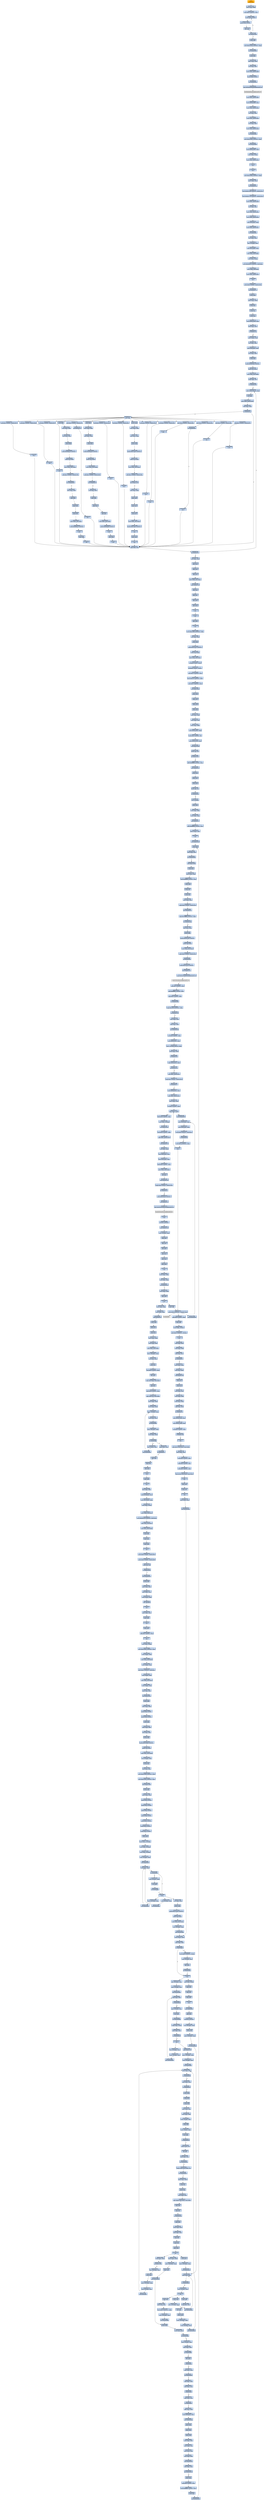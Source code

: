 digraph G {
node[shape=rectangle,style=filled,fillcolor=lightsteelblue,color=lightsteelblue]
bgcolor="transparent"
a0x00413accpushl_ebp[label="start\npushl %ebp",color="lightgrey",fillcolor="orange"];
a0x00413acdmovl_esp_ebp[label="0x00413acd\nmovl %esp, %ebp"];
a0x00413acfmovl_0x5UINT32_ecx[label="0x00413acf\nmovl $0x5<UINT32>, %ecx"];
a0x00413ad4pushl_0x0UINT8[label="0x00413ad4\npushl $0x0<UINT8>"];
a0x00413ad6pushl_0x0UINT8[label="0x00413ad6\npushl $0x0<UINT8>"];
a0x00413ad8decl_ecx[label="0x00413ad8\ndecl %ecx"];
a0x00413ad9jne_0x00413ad4[label="0x00413ad9\njne 0x00413ad4"];
a0x00413adbpushl_ebx[label="0x00413adb\npushl %ebx"];
a0x00413adcmovl_0x413a44UINT32_eax[label="0x00413adc\nmovl $0x413a44<UINT32>, %eax"];
a0x00413ae1call_0x00405698[label="0x00413ae1\ncall 0x00405698"];
a0x00405698pushl_ebx[label="0x00405698\npushl %ebx"];
a0x00405699movl_eax_ebx[label="0x00405699\nmovl %eax, %ebx"];
a0x0040569bxorl_eax_eax[label="0x0040569b\nxorl %eax, %eax"];
a0x0040569dmovl_eax_0x00414098[label="0x0040569d\nmovl %eax, 0x00414098"];
a0x004056a2pushl_0x0UINT8[label="0x004056a2\npushl $0x0<UINT8>"];
a0x004056a4call_0x004055d4[label="0x004056a4\ncall 0x004055d4"];
a0x004055d4jmp_GetModuleHandleA_kernel32_dll[label="0x004055d4\njmp GetModuleHandleA@kernel32.dll"];
GetModuleHandleA_kernel32_dll[label="GetModuleHandleA@kernel32.dll",color="lightgrey",fillcolor="lightgrey"];
a0x004056a9movl_eax_0x00415660[label="0x004056a9\nmovl %eax, 0x00415660"];
a0x004056aemovl_0x00415660_eax[label="0x004056ae\nmovl 0x00415660, %eax"];
a0x004056b3movl_eax_0x004140a0[label="0x004056b3\nmovl %eax, 0x004140a0"];
a0x004056b8xorl_eax_eax[label="0x004056b8\nxorl %eax, %eax"];
a0x004056bamovl_eax_0x004140a4[label="0x004056ba\nmovl %eax, 0x004140a4"];
a0x004056bfxorl_eax_eax[label="0x004056bf\nxorl %eax, %eax"];
a0x004056c1movl_eax_0x004140a8[label="0x004056c1\nmovl %eax, 0x004140a8"];
a0x004056c6call_0x0040568c[label="0x004056c6\ncall 0x0040568c"];
a0x0040568cmovl_0x41409cUINT32_eax[label="0x0040568c\nmovl $0x41409c<UINT32>, %eax"];
a0x00405691call_0x00404ed8[label="0x00405691\ncall 0x00404ed8"];
a0x00404ed8movl_0x00414030_edx[label="0x00404ed8\nmovl 0x00414030, %edx"];
a0x00404edemovl_edx_eax_[label="0x00404ede\nmovl %edx, (%eax)"];
a0x00404ee0movl_eax_0x00414030[label="0x00404ee0\nmovl %eax, 0x00414030"];
a0x00404ee5ret[label="0x00404ee5\nret"];
a0x00405696ret[label="0x00405696\nret"];
a0x004056cbmovl_0x41409cUINT32_edx[label="0x004056cb\nmovl $0x41409c<UINT32>, %edx"];
a0x004056d0movl_ebx_eax[label="0x004056d0\nmovl %ebx, %eax"];
a0x004056d2call_0x004037d4[label="0x004056d2\ncall 0x004037d4"];
a0x004037d4movl_0x401168UINT32_0x00415014[label="0x004037d4\nmovl $0x401168<UINT32>, 0x00415014"];
a0x004037demovl_0x401170UINT32_0x00415018[label="0x004037de\nmovl $0x401170<UINT32>, 0x00415018"];
a0x004037e8movl_eax_0x00415638[label="0x004037e8\nmovl %eax, 0x00415638"];
a0x004037edxorl_eax_eax[label="0x004037ed\nxorl %eax, %eax"];
a0x004037efmovl_eax_0x0041563c[label="0x004037ef\nmovl %eax, 0x0041563c"];
a0x004037f4movl_edx_0x00415640[label="0x004037f4\nmovl %edx, 0x00415640"];
a0x004037famovl_0x4edx__eax[label="0x004037fa\nmovl 0x4(%edx), %eax"];
a0x004037fdmovl_eax_0x0041502c[label="0x004037fd\nmovl %eax, 0x0041502c"];
a0x00403802call_0x004036cc[label="0x00403802\ncall 0x004036cc"];
a0x004036ccxorl_edx_edx[label="0x004036cc\nxorl %edx, %edx"];
a0x004036celeal__12ebp__eax[label="0x004036ce\nleal -12(%ebp), %eax"];
a0x004036d1movl_fs_edx__ecx[label="0x004036d1\nmovl %fs:(%edx), %ecx"];
a0x004036d4movl_eax_fs_edx_[label="0x004036d4\nmovl %eax, %fs:(%edx)"];
a0x004036d7movl_ecx_eax_[label="0x004036d7\nmovl %ecx, (%eax)"];
a0x004036d9movl_0x40362cUINT32_0x4eax_[label="0x004036d9\nmovl $0x40362c<UINT32>, 0x4(%eax)"];
a0x004036e0movl_ebp_0x8eax_[label="0x004036e0\nmovl %ebp, 0x8(%eax)"];
a0x004036e3movl_eax_0x00415634[label="0x004036e3\nmovl %eax, 0x00415634"];
a0x004036e8ret[label="0x004036e8\nret"];
a0x00403807movb_0x0UINT8_0x00415034[label="0x00403807\nmovb $0x0<UINT8>, 0x00415034"];
a0x0040380ecall_0x00403774[label="0x0040380e\ncall 0x00403774"];
a0x00403774pushl_ebp[label="0x00403774\npushl %ebp"];
a0x00403775movl_esp_ebp[label="0x00403775\nmovl %esp, %ebp"];
a0x00403777pushl_ebx[label="0x00403777\npushl %ebx"];
a0x00403778pushl_esi[label="0x00403778\npushl %esi"];
a0x00403779pushl_edi[label="0x00403779\npushl %edi"];
a0x0040377amovl_0x00415638_eax[label="0x0040377a\nmovl 0x00415638, %eax"];
a0x0040377ftestl_eax_eax[label="0x0040377f\ntestl %eax, %eax"];
a0x00403781je_0x004037ce[label="0x00403781\nje 0x004037ce"];
a0x00403783movl_eax__esi[label="0x00403783\nmovl (%eax), %esi"];
a0x00403785xorl_ebx_ebx[label="0x00403785\nxorl %ebx, %ebx"];
a0x00403787movl_0x4eax__edi[label="0x00403787\nmovl 0x4(%eax), %edi"];
a0x0040378axorl_edx_edx[label="0x0040378a\nxorl %edx, %edx"];
a0x0040378cpushl_ebp[label="0x0040378c\npushl %ebp"];
a0x0040378dpushl_0x4037baUINT32[label="0x0040378d\npushl $0x4037ba<UINT32>"];
a0x00403792pushl_fs_edx_[label="0x00403792\npushl %fs:(%edx)"];
a0x00403795movl_esp_fs_edx_[label="0x00403795\nmovl %esp, %fs:(%edx)"];
a0x00403798cmpl_ebx_esi[label="0x00403798\ncmpl %ebx, %esi"];
a0x0040379ajle_0x004037b0[label="0x0040379a\njle 0x004037b0"];
a0x0040379cmovl_ediebx8__eax[label="0x0040379c\nmovl (%edi,%ebx,8), %eax"];
a0x0040379fincl_ebx[label="0x0040379f\nincl %ebx"];
a0x004037a0movl_ebx_0x0041563c[label="0x004037a0\nmovl %ebx, 0x0041563c"];
a0x004037a6testl_eax_eax[label="0x004037a6\ntestl %eax, %eax"];
a0x004037a8je_0x004037ac[label="0x004037a8\nje 0x004037ac"];
a0x004037aacall_eax[label="0x004037aa\ncall %eax"];
a0x0040570csubl_0x1UINT8_0x00415664[label="0x0040570c\nsubl $0x1<UINT8>, 0x00415664"];
a0x00405713ret[label="0x00405713\nret"];
a0x004037accmpl_ebx_esi[label="0x004037ac\ncmpl %ebx, %esi"];
a0x004037aejg_0x0040379c[label="0x004037ae\njg 0x0040379c"];
a0x00405500subl_0x1UINT8_0x004155b4[label="0x00405500\nsubl $0x1<UINT8>, 0x004155b4"];
a0x00405507jae_0x004055d2[label="0x00405507\njae 0x004055d2"];
a0x004055d2ret[label="0x004055d2\nret"];
a0x00405744subl_0x1UINT8_0x0041566c[label="0x00405744\nsubl $0x1<UINT8>, 0x0041566c"];
a0x0040574bret[label="0x0040574b\nret"];
a0x004058b4subl_0x1UINT8_0x00415670[label="0x004058b4\nsubl $0x1<UINT8>, 0x00415670"];
a0x004058bbret[label="0x004058bb\nret"];
a0x004058ecsubl_0x1UINT8_0x00415674[label="0x004058ec\nsubl $0x1<UINT8>, 0x00415674"];
a0x004058f3ret[label="0x004058f3\nret"];
a0x0040eb80subl_0x1UINT8_0x00415840[label="0x0040eb80\nsubl $0x1<UINT8>, 0x00415840"];
a0x0040eb87ret[label="0x0040eb87\nret"];
a0x00405bf4subl_0x1UINT8_0x00415678[label="0x00405bf4\nsubl $0x1<UINT8>, 0x00415678"];
a0x00405bfbret[label="0x00405bfb\nret"];
a0x0040b9a8pushl_ebp[label="0x0040b9a8\npushl %ebp"];
a0x0040b9a9movl_esp_ebp[label="0x0040b9a9\nmovl %esp, %ebp"];
a0x0040b9abxorl_eax_eax[label="0x0040b9ab\nxorl %eax, %eax"];
a0x0040b9adpushl_ebp[label="0x0040b9ad\npushl %ebp"];
a0x0040b9aepushl_0x40ba10UINT32[label="0x0040b9ae\npushl $0x40ba10<UINT32>"];
a0x0040b9b3pushl_fs_eax_[label="0x0040b9b3\npushl %fs:(%eax)"];
a0x0040b9b6movl_esp_fs_eax_[label="0x0040b9b6\nmovl %esp, %fs:(%eax)"];
a0x0040b9b9subl_0x1UINT8_0x0041578c[label="0x0040b9b9\nsubl $0x1<UINT8>, 0x0041578c"];
a0x0040b9c0jae_0x0040ba02[label="0x0040b9c0\njae 0x0040ba02"];
a0x0040ba02xorl_eax_eax[label="0x0040ba02\nxorl %eax, %eax"];
a0x0040ba04popl_edx[label="0x0040ba04\npopl %edx"];
a0x0040ba05popl_ecx[label="0x0040ba05\npopl %ecx"];
a0x0040ba06popl_ecx[label="0x0040ba06\npopl %ecx"];
a0x0040ba07movl_edx_fs_eax_[label="0x0040ba07\nmovl %edx, %fs:(%eax)"];
a0x0040ba0apushl_0x40ba17UINT32[label="0x0040ba0a\npushl $0x40ba17<UINT32>"];
a0x0040ba0fret[label="0x0040ba0f\nret"];
a0x0040ba17popl_ebp[label="0x0040ba17\npopl %ebp"];
a0x0040ba18ret[label="0x0040ba18\nret"];
a0x0040c214subl_0x1UINT8_0x004157f4[label="0x0040c214\nsubl $0x1<UINT8>, 0x004157f4"];
a0x0040c21bjae_0x0040c222[label="0x0040c21b\njae 0x0040c222"];
a0x0040c222ret[label="0x0040c222\nret"];
a0x0040e988pushl_ebp[label="0x0040e988\npushl %ebp"];
a0x0040e989movl_esp_ebp[label="0x0040e989\nmovl %esp, %ebp"];
a0x0040e98bxorl_eax_eax[label="0x0040e98b\nxorl %eax, %eax"];
a0x0040e98dpushl_ebp[label="0x0040e98d\npushl %ebp"];
a0x0040e98epushl_0x40ea29UINT32[label="0x0040e98e\npushl $0x40ea29<UINT32>"];
a0x0040e993pushl_fs_eax_[label="0x0040e993\npushl %fs:(%eax)"];
a0x0040e996movl_esp_fs_eax_[label="0x0040e996\nmovl %esp, %fs:(%eax)"];
a0x0040e999subl_0x1UINT8_0x00415818[label="0x0040e999\nsubl $0x1<UINT8>, 0x00415818"];
a0x0040e9a0jae_0x0040ea1b[label="0x0040e9a0\njae 0x0040ea1b"];
a0x0040ea1bxorl_eax_eax[label="0x0040ea1b\nxorl %eax, %eax"];
a0x0040ea1dpopl_edx[label="0x0040ea1d\npopl %edx"];
a0x0040ea1epopl_ecx[label="0x0040ea1e\npopl %ecx"];
a0x0040ea1fpopl_ecx[label="0x0040ea1f\npopl %ecx"];
a0x0040ea20movl_edx_fs_eax_[label="0x0040ea20\nmovl %edx, %fs:(%eax)"];
a0x0040ea23pushl_0x40ea30UINT32[label="0x0040ea23\npushl $0x40ea30<UINT32>"];
a0x0040ea28ret[label="0x0040ea28\nret"];
a0x0040ea30popl_ebp[label="0x0040ea30\npopl %ebp"];
a0x0040ea31ret[label="0x0040ea31\nret"];
a0x0040eac4subl_0x1UINT8_0x00415838[label="0x0040eac4\nsubl $0x1<UINT8>, 0x00415838"];
a0x0040eacbret[label="0x0040eacb\nret"];
a0x0040eb48subl_0x1UINT8_0x0041583c[label="0x0040eb48\nsubl $0x1<UINT8>, 0x0041583c"];
a0x0040eb4fret[label="0x0040eb4f\nret"];
a0x00411f5cpushl_ebp[label="0x00411f5c\npushl %ebp"];
a0x00411f5dmovl_esp_ebp[label="0x00411f5d\nmovl %esp, %ebp"];
a0x00411f5fxorl_eax_eax[label="0x00411f5f\nxorl %eax, %eax"];
a0x00411f61pushl_ebp[label="0x00411f61\npushl %ebp"];
a0x00411f62pushl_0x411fe5UINT32[label="0x00411f62\npushl $0x411fe5<UINT32>"];
a0x00411f67pushl_fs_eax_[label="0x00411f67\npushl %fs:(%eax)"];
a0x00411f6amovl_esp_fs_eax_[label="0x00411f6a\nmovl %esp, %fs:(%eax)"];
a0x00411f6dsubl_0x1UINT8_0x0041584c[label="0x00411f6d\nsubl $0x1<UINT8>, 0x0041584c"];
a0x00411f74jae_0x00411fd7[label="0x00411f74\njae 0x00411fd7"];
a0x00411fd7xorl_eax_eax[label="0x00411fd7\nxorl %eax, %eax"];
a0x00411fd9popl_edx[label="0x00411fd9\npopl %edx"];
a0x00411fdapopl_ecx[label="0x00411fda\npopl %ecx"];
a0x00411fdbpopl_ecx[label="0x00411fdb\npopl %ecx"];
a0x00411fdcmovl_edx_fs_eax_[label="0x00411fdc\nmovl %edx, %fs:(%eax)"];
a0x00411fdfpushl_0x411fecUINT32[label="0x00411fdf\npushl $0x411fec<UINT32>"];
a0x00411fe4ret[label="0x00411fe4\nret"];
a0x00411fecpopl_ebp[label="0x00411fec\npopl %ebp"];
a0x00411fedret[label="0x00411fed\nret"];
a0x00413450subl_0x1UINT8_0x004158e4[label="0x00413450\nsubl $0x1<UINT8>, 0x004158e4"];
a0x00413457ret[label="0x00413457\nret"];
a0x004138e4subl_0x1UINT8_0x004158f4[label="0x004138e4\nsubl $0x1<UINT8>, 0x004158f4"];
a0x004138ebret[label="0x004138eb\nret"];
a0x004037b0xorl_eax_eax[label="0x004037b0\nxorl %eax, %eax"];
a0x004037b2popl_edx[label="0x004037b2\npopl %edx"];
a0x004037b3popl_ecx[label="0x004037b3\npopl %ecx"];
a0x004037b4popl_ecx[label="0x004037b4\npopl %ecx"];
a0x004037b5movl_edx_fs_eax_[label="0x004037b5\nmovl %edx, %fs:(%eax)"];
a0x004037b8jmp_0x004037ce[label="0x004037b8\njmp 0x004037ce"];
a0x004037cepopl_edi[label="0x004037ce\npopl %edi"];
a0x004037cfpopl_esi[label="0x004037cf\npopl %esi"];
a0x004037d0popl_ebx[label="0x004037d0\npopl %ebx"];
a0x004037d1popl_ebp[label="0x004037d1\npopl %ebp"];
a0x004037d2ret[label="0x004037d2\nret"];
a0x00403813ret[label="0x00403813\nret"];
a0x004056d7popl_ebx[label="0x004056d7\npopl %ebx"];
a0x004056d8ret[label="0x004056d8\nret"];
a0x00413ae6movl_0x4158fcUINT32_ebx[label="0x00413ae6\nmovl $0x4158fc<UINT32>, %ebx"];
a0x00413aebxorl_eax_eax[label="0x00413aeb\nxorl %eax, %eax"];
a0x00413aedpushl_ebp[label="0x00413aed\npushl %ebp"];
a0x00413aeepushl_0x413c67UINT32[label="0x00413aee\npushl $0x413c67<UINT32>"];
a0x00413af3pushl_fs_eax_[label="0x00413af3\npushl %fs:(%eax)"];
a0x00413af6movl_esp_fs_eax_[label="0x00413af6\nmovl %esp, %fs:(%eax)"];
a0x00413af9pcmpeqd_mm0_mm0[label="0x00413af9\npcmpeqd %mm0, %mm0"];
a0x00413afcpcmpeqd_xmm1_xmm1[label="0x00413afc\npcmpeqd %xmm1, %xmm1"];
a0x00413b00movl_0x7UINT32_ecx[label="0x00413b00\nmovl $0x7<UINT32>, %ecx"];
a0x00413b05movl_0x2c5UINT32_edx[label="0x00413b05\nmovl $0x2c5<UINT32>, %edx"];
a0x00413b0amovl_0x7UINT32_eax[label="0x00413b0a\nmovl $0x7<UINT32>, %eax"];
a0x00413b0fcall_0x004139bc[label="0x00413b0f\ncall 0x004139bc"];
a0x004139bcpushl_ebx[label="0x004139bc\npushl %ebx"];
a0x004139bdpushl_esi[label="0x004139bd\npushl %esi"];
a0x004139bepushl_edi[label="0x004139be\npushl %edi"];
a0x004139bfpushl_ebp[label="0x004139bf\npushl %ebp"];
a0x004139c0movl_ecx_edi[label="0x004139c0\nmovl %ecx, %edi"];
a0x004139c2movl_edx_esi[label="0x004139c2\nmovl %edx, %esi"];
a0x004139c4movl_eax_ebx[label="0x004139c4\nmovl %eax, %ebx"];
a0x004139c6movl_0x00414484_ebp[label="0x004139c6\nmovl 0x00414484, %ebp"];
a0x004139ccmovb_0x1UINT8_dl[label="0x004139cc\nmovb $0x1<UINT8>, %dl"];
a0x004139cemovl_0x00413458_eax[label="0x004139ce\nmovl 0x00413458, %eax"];
a0x004139d3call_0x00413508[label="0x004139d3\ncall 0x00413508"];
a0x00413508testb_dl_dl[label="0x00413508\ntestb %dl, %dl"];
a0x0041350aje_0x00413514[label="0x0041350a\nje 0x00413514"];
a0x0041350caddl_0xfffffff0UINT8_esp[label="0x0041350c\naddl $0xfffffff0<UINT8>, %esp"];
a0x0041350fcall_0x004031fc[label="0x0041350f\ncall 0x004031fc"];
a0x004031fcpushl_edx[label="0x004031fc\npushl %edx"];
a0x004031fdpushl_ecx[label="0x004031fd\npushl %ecx"];
a0x004031fepushl_ebx[label="0x004031fe\npushl %ebx"];
a0x004031fftestb_dl_dl[label="0x004031ff\ntestb %dl, %dl"];
a0x00403201jl_0x00403206[label="0x00403201\njl 0x00403206"];
a0x00403203call__12eax_[label="0x00403203\ncall -12(%eax)"];
a0x00402f4cpushl_ebx[label="0x00402f4c\npushl %ebx"];
a0x00402f4dmovl_eax_ebx[label="0x00402f4d\nmovl %eax, %ebx"];
a0x00402f4fmovl_ebx_eax[label="0x00402f4f\nmovl %ebx, %eax"];
a0x00402f51call_0x00402f7c[label="0x00402f51\ncall 0x00402f7c"];
a0x00402f7caddl_0xffffffd8UINT8_eax[label="0x00402f7c\naddl $0xffffffd8<UINT8>, %eax"];
a0x00402f7fmovl_eax__eax[label="0x00402f7f\nmovl (%eax), %eax"];
a0x00402f81ret[label="0x00402f81\nret"];
a0x00402f56call_0x00402628[label="0x00402f56\ncall 0x00402628"];
a0x00402628pushl_ebx[label="0x00402628\npushl %ebx"];
a0x00402629testl_eax_eax[label="0x00402629\ntestl %eax, %eax"];
a0x0040262bjle_0x00402642[label="0x0040262b\njle 0x00402642"];
a0x0040262dcall_0x00414038[label="0x0040262d\ncall 0x00414038"];
a0x00402054pushl_ebp[label="0x00402054\npushl %ebp"];
a0x00402055movl_esp_ebp[label="0x00402055\nmovl %esp, %ebp"];
a0x00402057addl_0xfffffff8UINT8_esp[label="0x00402057\naddl $0xfffffff8<UINT8>, %esp"];
a0x0040205apushl_ebx[label="0x0040205a\npushl %ebx"];
a0x0040205bpushl_esi[label="0x0040205b\npushl %esi"];
a0x0040205cpushl_edi[label="0x0040205c\npushl %edi"];
a0x0040205dmovl_eax_ebx[label="0x0040205d\nmovl %eax, %ebx"];
a0x0040205fcmpb_0x0UINT8_0x004155bc[label="0x0040205f\ncmpb $0x0<UINT8>, 0x004155bc"];
a0x00402066jne_0x00402071[label="0x00402066\njne 0x00402071"];
a0x00402071cmpl_0x7ffffff8UINT32_ebx[label="0x00402071\ncmpl $0x7ffffff8<UINT32>, %ebx"];
a0x00402077jle_0x00402083[label="0x00402077\njle 0x00402083"];
a0x00402083xorl_ecx_ecx[label="0x00402083\nxorl %ecx, %ecx"];
a0x00402085pushl_ebp[label="0x00402085\npushl %ebp"];
a0x00402086pushl_0x4021d0UINT32[label="0x00402086\npushl $0x4021d0<UINT32>"];
a0x0040208bpushl_fs_ecx_[label="0x0040208b\npushl %fs:(%ecx)"];
a0x0040208emovl_esp_fs_ecx_[label="0x0040208e\nmovl %esp, %fs:(%ecx)"];
a0x00402091cmpb_0x0UINT8_0x00415045[label="0x00402091\ncmpb $0x0<UINT8>, 0x00415045"];
a0x00402098je_0x004020a4[label="0x00402098\nje 0x004020a4"];
a0x0040209apushl_0x4155c4UINT32[label="0x0040209a\npushl $0x4155c4<UINT32>"];
a0x0040209fcall_0x004012c4[label="0x0040209f\ncall 0x004012c4"];
a0x004012c4jmp_EnterCriticalSection_kernel32_dll[label="0x004012c4\njmp EnterCriticalSection@kernel32.dll"];
EnterCriticalSection_kernel32_dll[label="EnterCriticalSection@kernel32.dll",color="lightgrey",fillcolor="lightgrey"];
a0x004020a4addl_0x7UINT8_ebx[label="0x004020a4\naddl $0x7<UINT8>, %ebx"];
a0x004020a7andl_0xfffffffcUINT8_ebx[label="0x004020a7\nandl $0xfffffffc<UINT8>, %ebx"];
a0x004020aacmpl_0xcUINT8_ebx[label="0x004020aa\ncmpl $0xc<UINT8>, %ebx"];
a0x004020adjnl_0x004020b4[label="0x004020ad\njnl 0x004020b4"];
a0x004020b4cmpl_0x1000UINT32_ebx[label="0x004020b4\ncmpl $0x1000<UINT32>, %ebx"];
a0x004020bajg_0x00402153[label="0x004020ba\njg 0x00402153"];
a0x004020c0movl_ebx_eax[label="0x004020c0\nmovl %ebx, %eax"];
a0x004020c2testl_eax_eax[label="0x004020c2\ntestl %eax, %eax"];
a0x004020c4jns_0x004020c9[label="0x004020c4\njns 0x004020c9"];
a0x004020c9sarl_0x2UINT8_eax[label="0x004020c9\nsarl $0x2<UINT8>, %eax"];
a0x004020ccmovl_0x0041561c_edx[label="0x004020cc\nmovl 0x0041561c, %edx"];
a0x004020d2movl__12edxeax4__edx[label="0x004020d2\nmovl -12(%edx,%eax,4), %edx"];
a0x004020d6testl_edx_edx[label="0x004020d6\ntestl %edx, %edx"];
a0x004020d8je_0x00402153[label="0x004020d8\nje 0x00402153"];
a0x00402153cmpl_0x00415614_ebx[label="0x00402153\ncmpl 0x00415614, %ebx"];
a0x00402159jg_0x004021a5[label="0x00402159\njg 0x004021a5"];
a0x0040215bsubl_ebx_0x00415614[label="0x0040215b\nsubl %ebx, 0x00415614"];
a0x00402161cmpl_0xcUINT8_0x00415614[label="0x00402161\ncmpl $0xc<UINT8>, 0x00415614"];
a0x00402168jnl_0x00402177[label="0x00402168\njnl 0x00402177"];
a0x00402177movl_0x00415618_eax[label="0x00402177\nmovl 0x00415618, %eax"];
a0x0040217caddl_ebx_0x00415618[label="0x0040217c\naddl %ebx, 0x00415618"];
a0x00402182movl_ebx_edx[label="0x00402182\nmovl %ebx, %edx"];
a0x00402184orl_0x2UINT8_edx[label="0x00402184\norl $0x2<UINT8>, %edx"];
a0x00402187movl_edx_eax_[label="0x00402187\nmovl %edx, (%eax)"];
a0x004021d0jmp_0x00403490[label="0x004021d0\njmp 0x00403490"];
a0x00403490movl_0x4esp__eax[label="0x00403490\nmovl 0x4(%esp), %eax"];
a0x00403494movl_0x8esp__edx[label="0x00403494\nmovl 0x8(%esp), %edx"];
a0x00403498testl_0x6UINT32_0x4eax_[label="0x00403498\ntestl $0x6<UINT32>, 0x4(%eax)"];
a0x0040349fje_0x004034c0[label="0x0040349f\nje 0x004034c0"];
a0x004034c0movl_0x1UINT32_eax[label="0x004034c0\nmovl $0x1<UINT32>, %eax"];
a0x004034c5ret[label="0x004034c5\nret"];
a0x00402189addl_0x4UINT8_eax[label="0x00402189\naddl $0x4<UINT8>, %eax"];
a0x0040218cmovl_eax__4ebp_[label="0x0040218c\nmovl %eax, -4(%ebp)"];
a0x0040218fincl_0x004155ac[label="0x0040218f\nincl 0x004155ac"];
a0x00402195subl_0x4UINT8_ebx[label="0x00402195\nsubl $0x4<UINT8>, %ebx"];
a0x00402198addl_ebx_0x004155b0[label="0x00402198\naddl %ebx, 0x004155b0"];
a0x0040219ecall_0x00403574[label="0x0040219e\ncall 0x00403574"];
a0x00403574xorl_edx_edx[label="0x00403574\nxorl %edx, %edx"];
a0x00403576movl_0x8esp__ecx[label="0x00403576\nmovl 0x8(%esp), %ecx"];
a0x0040357amovl_0x4esp__eax[label="0x0040357a\nmovl 0x4(%esp), %eax"];
a0x0040357eaddl_0x5UINT8_ecx[label="0x0040357e\naddl $0x5<UINT8>, %ecx"];
a0x00403581movl_eax_fs_edx_[label="0x00403581\nmovl %eax, %fs:(%edx)"];
a0x00403584call_ecx[label="0x00403584\ncall %ecx"];
a0x004021d5jmp_0x004021bc[label="0x004021d5\njmp 0x004021bc"];
a0x004021bccmpb_0x0UINT8_0x00415045[label="0x004021bc\ncmpb $0x0<UINT8>, 0x00415045"];
a0x004021c3je_0x004021cf[label="0x004021c3\nje 0x004021cf"];
a0x004021c5pushl_0x4155c4UINT32[label="0x004021c5\npushl $0x4155c4<UINT32>"];
a0x004021cacall_0x004012cc[label="0x004021ca\ncall 0x004012cc"];
a0x004012ccjmp_LeaveCriticalSection_kernel32_dll[label="0x004012cc\njmp LeaveCriticalSection@kernel32.dll"];
LeaveCriticalSection_kernel32_dll[label="LeaveCriticalSection@kernel32.dll",color="lightgrey",fillcolor="lightgrey"];
a0x004021cfret[label="0x004021cf\nret"];
a0x00403586ret_0xcUINT16[label="0x00403586\nret $0xc<UINT16>"];
a0x004021a3jmp_0x004021d7[label="0x004021a3\njmp 0x004021d7"];
a0x004021d7movl__4ebp__eax[label="0x004021d7\nmovl -4(%ebp), %eax"];
a0x004021dapopl_edi[label="0x004021da\npopl %edi"];
a0x004021dbpopl_esi[label="0x004021db\npopl %esi"];
a0x004021dcpopl_ebx[label="0x004021dc\npopl %ebx"];
a0x004021ddpopl_ecx[label="0x004021dd\npopl %ecx"];
a0x004021depopl_ecx[label="0x004021de\npopl %ecx"];
a0x004021dfpopl_ebp[label="0x004021df\npopl %ebp"];
a0x004021e0ret[label="0x004021e0\nret"];
a0x00402633movl_eax_ebx[label="0x00402633\nmovl %eax, %ebx"];
a0x00402635testl_ebx_ebx[label="0x00402635\ntestl %ebx, %ebx"];
a0x00402637jne_0x00402644[label="0x00402637\njne 0x00402644"];
a0x00402644movl_ebx_eax[label="0x00402644\nmovl %ebx, %eax"];
a0x00402646popl_ebx[label="0x00402646\npopl %ebx"];
a0x00402647ret[label="0x00402647\nret"];
a0x00402f5bmovl_eax_edx[label="0x00402f5b\nmovl %eax, %edx"];
a0x00402f5dmovl_ebx_eax[label="0x00402f5d\nmovl %ebx, %eax"];
a0x00402f5fcall_0x00402fc0[label="0x00402f5f\ncall 0x00402fc0"];
a0x00402fc0pushl_ebx[label="0x00402fc0\npushl %ebx"];
a0x00402fc1pushl_esi[label="0x00402fc1\npushl %esi"];
a0x00402fc2pushl_edi[label="0x00402fc2\npushl %edi"];
a0x00402fc3movl_eax_ebx[label="0x00402fc3\nmovl %eax, %ebx"];
a0x00402fc5movl_edx_edi[label="0x00402fc5\nmovl %edx, %edi"];
a0x00402fc7stosl_eax_es_edi_[label="0x00402fc7\nstosl %eax, %es:(%edi)"];
a0x00402fc8movl__40ebx__ecx[label="0x00402fc8\nmovl -40(%ebx), %ecx"];
a0x00402fcbxorl_eax_eax[label="0x00402fcb\nxorl %eax, %eax"];
a0x00402fcdpushl_ecx[label="0x00402fcd\npushl %ecx"];
a0x00402fceshrl_0x2UINT8_ecx[label="0x00402fce\nshrl $0x2<UINT8>, %ecx"];
a0x00402fd1decl_ecx[label="0x00402fd1\ndecl %ecx"];
a0x00402fd2repz_stosl_eax_es_edi_[label="0x00402fd2\nrepz stosl %eax, %es:(%edi)"];
a0x00402fd4popl_ecx[label="0x00402fd4\npopl %ecx"];
a0x00402fd5andl_0x3UINT8_ecx[label="0x00402fd5\nandl $0x3<UINT8>, %ecx"];
a0x00402fd8repz_stosb_al_es_edi_[label="0x00402fd8\nrepz stosb %al, %es:(%edi)"];
a0x00402fdamovl_edx_eax[label="0x00402fda\nmovl %edx, %eax"];
a0x00402fdcmovl_esp_edx[label="0x00402fdc\nmovl %esp, %edx"];
a0x00402fdemovl__72ebx__ecx[label="0x00402fde\nmovl -72(%ebx), %ecx"];
a0x00402fe1testl_ecx_ecx[label="0x00402fe1\ntestl %ecx, %ecx"];
a0x00402fe3je_0x00402fe6[label="0x00402fe3\nje 0x00402fe6"];
a0x00402fe6movl__36ebx__ebx[label="0x00402fe6\nmovl -36(%ebx), %ebx"];
a0x00402fe9testl_ebx_ebx[label="0x00402fe9\ntestl %ebx, %ebx"];
a0x00402febje_0x00402ff1[label="0x00402feb\nje 0x00402ff1"];
a0x00402fedmovl_ebx__ebx[label="0x00402fed\nmovl (%ebx), %ebx"];
a0x00402fefjmp_0x00402fde[label="0x00402fef\njmp 0x00402fde"];
a0x00402ff1cmpl_edx_esp[label="0x00402ff1\ncmpl %edx, %esp"];
a0x00402ff3je_0x00403012[label="0x00402ff3\nje 0x00403012"];
a0x00403012popl_edi[label="0x00403012\npopl %edi"];
a0x00403013popl_esi[label="0x00403013\npopl %esi"];
a0x00403014popl_ebx[label="0x00403014\npopl %ebx"];
a0x00403015ret[label="0x00403015\nret"];
a0x00402f64popl_ebx[label="0x00402f64\npopl %ebx"];
a0x00402f65ret[label="0x00402f65\nret"];
a0x00403206xorl_edx_edx[label="0x00403206\nxorl %edx, %edx"];
a0x00403208leal_0x10esp__ecx[label="0x00403208\nleal 0x10(%esp), %ecx"];
a0x0040320cmovl_fs_edx__ebx[label="0x0040320c\nmovl %fs:(%edx), %ebx"];
a0x0040320fmovl_ebx_ecx_[label="0x0040320f\nmovl %ebx, (%ecx)"];
a0x00403211movl_ebp_0x8ecx_[label="0x00403211\nmovl %ebp, 0x8(%ecx)"];
a0x00403214movl_0x403225UINT32_0x4ecx_[label="0x00403214\nmovl $0x403225<UINT32>, 0x4(%ecx)"];
a0x0040321bmovl_eax_0xcecx_[label="0x0040321b\nmovl %eax, 0xc(%ecx)"];
a0x0040321emovl_ecx_fs_edx_[label="0x0040321e\nmovl %ecx, %fs:(%edx)"];
a0x00403221popl_ebx[label="0x00403221\npopl %ebx"];
a0x00403222popl_ecx[label="0x00403222\npopl %ecx"];
a0x00403223popl_edx[label="0x00403223\npopl %edx"];
a0x00403224ret[label="0x00403224\nret"];
a0x00413514movb_0x0UINT8_0x004158ec[label="0x00413514\nmovb $0x0<UINT8>, 0x004158ec"];
a0x0041351bmovb_0x0UINT8_0x004158f0[label="0x0041351b\nmovb $0x0<UINT8>, 0x004158f0"];
a0x00413522testb_dl_dl[label="0x00413522\ntestb %dl, %dl"];
a0x00413524je_0x00413535[label="0x00413524\nje 0x00413535"];
a0x00413526call_0x00403254[label="0x00413526\ncall 0x00403254"];
a0x00403254pushl_ebx[label="0x00403254\npushl %ebx"];
a0x00403255movl_eax_ebx[label="0x00403255\nmovl %eax, %ebx"];
a0x00403257movl_ebx_eax[label="0x00403257\nmovl %ebx, %eax"];
a0x00403259movl_eax__edx[label="0x00403259\nmovl (%eax), %edx"];
a0x0040325bcall__28edx_[label="0x0040325b\ncall -28(%edx)"];
a0x004031ccret[label="0x004031cc\nret"];
a0x0040325emovl_ebx_eax[label="0x0040325e\nmovl %ebx, %eax"];
a0x00403260popl_ebx[label="0x00403260\npopl %ebx"];
a0x00403261ret[label="0x00403261\nret"];
a0x0041352bpopl_fs_0[label="0x0041352b\npopl %fs:0"];
a0x00413532addl_0xcUINT8_esp[label="0x00413532\naddl $0xc<UINT8>, %esp"];
a0x00413535ret[label="0x00413535\nret"];
a0x004139d8movl_eax_ebp_[label="0x004139d8\nmovl %eax, (%ebp)"];
a0x004139dbmovl_0x4138ecUINT32_eax[label="0x004139db\nmovl $0x4138ec<UINT32>, %eax"];
a0x004139e0movl_ebp__edx[label="0x004139e0\nmovl (%ebp), %edx"];
a0x004139e3movl_eax_0x4edx_[label="0x004139e3\nmovl %eax, 0x4(%edx)"];
a0x004139e6movl_ebp__eax[label="0x004139e6\nmovl (%ebp), %eax"];
a0x004139e9movl_0x1UINT32_0x8eax_[label="0x004139e9\nmovl $0x1<UINT32>, 0x8(%eax)"];
a0x004139f0movl_ebp__eax[label="0x004139f0\nmovl (%ebp), %eax"];
a0x004139f3movl_ebx_0xceax_[label="0x004139f3\nmovl %ebx, 0xc(%eax)"];
a0x004139f6movl_ebp__eax[label="0x004139f6\nmovl (%ebp), %eax"];
a0x004139f9movl_esi_edx[label="0x004139f9\nmovl %esi, %edx"];
a0x004139fbcall_0x00413538[label="0x004139fb\ncall 0x00413538"];
a0x00413538pushl_ebp[label="0x00413538\npushl %ebp"];
a0x00413539movl_esp_ebp[label="0x00413539\nmovl %esp, %ebp"];
a0x0041353bpushl_0x0UINT8[label="0x0041353b\npushl $0x0<UINT8>"];
a0x0041353dpushl_0x0UINT8[label="0x0041353d\npushl $0x0<UINT8>"];
a0x0041353fpushl_ebx[label="0x0041353f\npushl %ebx"];
a0x00413540movl_edx_ebx[label="0x00413540\nmovl %edx, %ebx"];
a0x00413542xorl_eax_eax[label="0x00413542\nxorl %eax, %eax"];
a0x00413544pushl_ebp[label="0x00413544\npushl %ebp"];
a0x00413545pushl_0x4135daUINT32[label="0x00413545\npushl $0x4135da<UINT32>"];
a0x0041354apushl_fs_eax_[label="0x0041354a\npushl %fs:(%eax)"];
a0x0041354dmovl_esp_fs_eax_[label="0x0041354d\nmovl %esp, %fs:(%eax)"];
a0x00413550leal__4ebp__eax[label="0x00413550\nleal -4(%ebp), %eax"];
a0x00413553pushl_eax[label="0x00413553\npushl %eax"];
a0x00413554xorl_ecx_ecx[label="0x00413554\nxorl %ecx, %ecx"];
a0x00413556movl_0x4135f0UINT32_edx[label="0x00413556\nmovl $0x4135f0<UINT32>, %edx"];
a0x0041355bmovl_0x4135fcUINT32_eax[label="0x0041355b\nmovl $0x4135fc<UINT32>, %eax"];
a0x00413560call_0x00412308[label="0x00413560\ncall 0x00412308"];
a0x00412308pushl_ebp[label="0x00412308\npushl %ebp"];
a0x00412309movl_esp_ebp[label="0x00412309\nmovl %esp, %ebp"];
a0x0041230bpushl_0x0UINT8[label="0x0041230b\npushl $0x0<UINT8>"];
a0x0041230dpushl_0x0UINT8[label="0x0041230d\npushl $0x0<UINT8>"];
a0x0041230fpushl_0x0UINT8[label="0x0041230f\npushl $0x0<UINT8>"];
a0x00412311pushl_0x0UINT8[label="0x00412311\npushl $0x0<UINT8>"];
a0x00412313pushl_0x0UINT8[label="0x00412313\npushl $0x0<UINT8>"];
a0x00412315pushl_0x0UINT8[label="0x00412315\npushl $0x0<UINT8>"];
a0x00412317pushl_0x0UINT8[label="0x00412317\npushl $0x0<UINT8>"];
a0x00412319pushl_ebx[label="0x00412319\npushl %ebx"];
a0x0041231amovl_ecx__12ebp_[label="0x0041231a\nmovl %ecx, -12(%ebp)"];
a0x0041231dmovl_edx__8ebp_[label="0x0041231d\nmovl %edx, -8(%ebp)"];
a0x00412320movl_eax__4ebp_[label="0x00412320\nmovl %eax, -4(%ebp)"];
a0x00412323movl__4ebp__eax[label="0x00412323\nmovl -4(%ebp), %eax"];
a0x00412326call_0x00403ef4[label="0x00412326\ncall 0x00403ef4"];
a0x00403ef4testl_eax_eax[label="0x00403ef4\ntestl %eax, %eax"];
a0x00403ef6je_0x00403f02[label="0x00403ef6\nje 0x00403f02"];
a0x00403ef8movl__8eax__edx[label="0x00403ef8\nmovl -8(%eax), %edx"];
a0x00403efbincl_edx[label="0x00403efb\nincl %edx"];
a0x00403efcjle_0x00403f02[label="0x00403efc\njle 0x00403f02"];
a0x00403f02ret[label="0x00403f02\nret"];
a0x0041232bmovl__8ebp__eax[label="0x0041232b\nmovl -8(%ebp), %eax"];
a0x0041232ecall_0x00403ef4[label="0x0041232e\ncall 0x00403ef4"];
a0x00412333movl__12ebp__eax[label="0x00412333\nmovl -12(%ebp), %eax"];
a0x00412336call_0x00403ef4[label="0x00412336\ncall 0x00403ef4"];
a0x0041233bxorl_eax_eax[label="0x0041233b\nxorl %eax, %eax"];
a0x0041233dpushl_ebp[label="0x0041233d\npushl %ebp"];
a0x0041233epushl_0x412438UINT32[label="0x0041233e\npushl $0x412438<UINT32>"];
a0x00412343pushl_fs_eax_[label="0x00412343\npushl %fs:(%eax)"];
a0x00412346movl_esp_fs_eax_[label="0x00412346\nmovl %esp, %fs:(%eax)"];
a0x00412349leal__16ebp__eax[label="0x00412349\nleal -16(%ebp), %eax"];
a0x0041234ccall_0x00403a68[label="0x0041234c\ncall 0x00403a68"];
a0x00403a68movl_eax__edx[label="0x00403a68\nmovl (%eax), %edx"];
a0x00403a6atestl_edx_edx[label="0x00403a6a\ntestl %edx, %edx"];
a0x00403a6cje_0x00403a8a[label="0x00403a6c\nje 0x00403a8a"];
a0x00403a8aret[label="0x00403a8a\nret"];
a0x00412351leal__20ebp__eax[label="0x00412351\nleal -20(%ebp), %eax"];
a0x00412354movl__4ebp__edx[label="0x00412354\nmovl -4(%ebp), %edx"];
a0x00412357call_0x00403b00[label="0x00412357\ncall 0x00403b00"];
a0x00403b00testl_edx_edx[label="0x00403b00\ntestl %edx, %edx"];
a0x00403b02je_0x00403b0e[label="0x00403b02\nje 0x00403b0e"];
a0x00403b04movl__8edx__ecx[label="0x00403b04\nmovl -8(%edx), %ecx"];
a0x00403b07incl_ecx[label="0x00403b07\nincl %ecx"];
a0x00403b08jle_0x00403b0e[label="0x00403b08\njle 0x00403b0e"];
a0x00403b0exchgl_edx_eax_[label="0x00403b0e\nxchgl %edx, (%eax)"];
a0x00403b10testl_edx_edx[label="0x00403b10\ntestl %edx, %edx"];
a0x00403b12je_0x00403b28[label="0x00403b12\nje 0x00403b28"];
a0x00403b28ret[label="0x00403b28\nret"];
a0x0041235cleal__24ebp__eax[label="0x0041235c\nleal -24(%ebp), %eax"];
a0x0041235fmovl__4ebp__edx[label="0x0041235f\nmovl -4(%ebp), %edx"];
a0x00412362call_0x00403b00[label="0x00412362\ncall 0x00403b00"];
a0x00412367jmp_0x004123ff[label="0x00412367\njmp 0x004123ff"];
a0x004123ffmovl__20ebp__edx[label="0x004123ff\nmovl -20(%ebp), %edx"];
a0x00412402movl__8ebp__eax[label="0x00412402\nmovl -8(%ebp), %eax"];
a0x00412405call_0x00403fec[label="0x00412405\ncall 0x00403fec"];
a0x00403fectestl_eax_eax[label="0x00403fec\ntestl %eax, %eax"];
a0x00403feeje_0x00404030[label="0x00403fee\nje 0x00404030"];
a0x00403ff0testl_edx_edx[label="0x00403ff0\ntestl %edx, %edx"];
a0x00403ff2je_0x00404025[label="0x00403ff2\nje 0x00404025"];
a0x00403ff4pushl_ebx[label="0x00403ff4\npushl %ebx"];
a0x00403ff5pushl_esi[label="0x00403ff5\npushl %esi"];
a0x00403ff6pushl_edi[label="0x00403ff6\npushl %edi"];
a0x00403ff7movl_eax_esi[label="0x00403ff7\nmovl %eax, %esi"];
a0x00403ff9movl_edx_edi[label="0x00403ff9\nmovl %edx, %edi"];
a0x00403ffbmovl__4edi__ecx[label="0x00403ffb\nmovl -4(%edi), %ecx"];
a0x00403ffepushl_edi[label="0x00403ffe\npushl %edi"];
a0x00403fffmovl__4esi__edx[label="0x00403fff\nmovl -4(%esi), %edx"];
a0x00404002decl_edx[label="0x00404002\ndecl %edx"];
a0x00404003js_0x00404020[label="0x00404003\njs 0x00404020"];
a0x00404005movb_esi__al[label="0x00404005\nmovb (%esi), %al"];
a0x00404007incl_esi[label="0x00404007\nincl %esi"];
a0x00404008subl_edx_ecx[label="0x00404008\nsubl %edx, %ecx"];
a0x0040400ajle_0x00404020[label="0x0040400a\njle 0x00404020"];
a0x0040400crepnz_scasb_es_edi__al[label="0x0040400c\nrepnz scasb %es:(%edi), %al"];
a0x0040400ejne_0x00404020[label="0x0040400e\njne 0x00404020"];
a0x00404010movl_ecx_ebx[label="0x00404010\nmovl %ecx, %ebx"];
a0x00404012pushl_esi[label="0x00404012\npushl %esi"];
a0x00404013pushl_edi[label="0x00404013\npushl %edi"];
a0x00404014movl_edx_ecx[label="0x00404014\nmovl %edx, %ecx"];
a0x00404016repz_cmpsb_ds_esi__es_edi_[label="0x00404016\nrepz cmpsb %ds:(%esi), %es:(%edi)"];
a0x00404018popl_edi[label="0x00404018\npopl %edi"];
a0x00404019popl_esi[label="0x00404019\npopl %esi"];
a0x0040401aje_0x00404028[label="0x0040401a\nje 0x00404028"];
a0x00404028popl_edx[label="0x00404028\npopl %edx"];
a0x00404029movl_edi_eax[label="0x00404029\nmovl %edi, %eax"];
a0x0040402bsubl_edx_eax[label="0x0040402b\nsubl %edx, %eax"];
a0x0040402dpopl_edi[label="0x0040402d\npopl %edi"];
a0x0040402epopl_esi[label="0x0040402e\npopl %esi"];
a0x0040402fpopl_ebx[label="0x0040402f\npopl %ebx"];
a0x00404030ret[label="0x00404030\nret"];
a0x0041240atestl_eax_eax[label="0x0041240a\ntestl %eax, %eax"];
a0x0041240cjg_0x0041236c[label="0x0041240c\njg 0x0041236c"];
a0x0041236cleal__20ebp__eax[label="0x0041236c\nleal -20(%ebp), %eax"];
a0x0041236fpushl_eax[label="0x0041236f\npushl %eax"];
a0x00412370movl__20ebp__edx[label="0x00412370\nmovl -20(%ebp), %edx"];
a0x00412373movl__8ebp__eax[label="0x00412373\nmovl -8(%ebp), %eax"];
a0x00412376call_0x00403fec[label="0x00412376\ncall 0x00403fec"];
a0x0041237bpushl_eax[label="0x0041237b\npushl %eax"];
a0x0041237cmovl__20ebp__eax[label="0x0041237c\nmovl -20(%ebp), %eax"];
a0x0041237fcall_0x00403d04[label="0x0041237f\ncall 0x00403d04"];
a0x00403d04testl_eax_eax[label="0x00403d04\ntestl %eax, %eax"];
a0x00403d06je_0x00403d0b[label="0x00403d06\nje 0x00403d0b"];
a0x00403d08movl__4eax__eax[label="0x00403d08\nmovl -4(%eax), %eax"];
a0x00403d0bret[label="0x00403d0b\nret"];
a0x00412384popl_edx[label="0x00412384\npopl %edx"];
a0x00412385subl_edx_eax[label="0x00412385\nsubl %edx, %eax"];
a0x00412387incl_eax[label="0x00412387\nincl %eax"];
a0x00412388pushl_eax[label="0x00412388\npushl %eax"];
a0x00412389movl__20ebp__edx[label="0x00412389\nmovl -20(%ebp), %edx"];
a0x0041238cmovl__8ebp__eax[label="0x0041238c\nmovl -8(%ebp), %eax"];
a0x0041238fcall_0x00403fec[label="0x0041238f\ncall 0x00403fec"];
a0x00412394movl_eax_edx[label="0x00412394\nmovl %eax, %edx"];
a0x00412396movl__20ebp__eax[label="0x00412396\nmovl -20(%ebp), %eax"];
a0x00412399popl_ecx[label="0x00412399\npopl %ecx"];
a0x0041239acall_0x00403f64[label="0x0041239a\ncall 0x00403f64"];
a0x00403f64pushl_ebx[label="0x00403f64\npushl %ebx"];
a0x00403f65testl_eax_eax[label="0x00403f65\ntestl %eax, %eax"];
a0x00403f67je_0x00403f96[label="0x00403f67\nje 0x00403f96"];
a0x00403f69movl__4eax__ebx[label="0x00403f69\nmovl -4(%eax), %ebx"];
a0x00403f6ctestl_ebx_ebx[label="0x00403f6c\ntestl %ebx, %ebx"];
a0x00403f6eje_0x00403f96[label="0x00403f6e\nje 0x00403f96"];
a0x00403f70decl_edx[label="0x00403f70\ndecl %edx"];
a0x00403f71jl_0x00403f8e[label="0x00403f71\njl 0x00403f8e"];
a0x00403f73cmpl_ebx_edx[label="0x00403f73\ncmpl %ebx, %edx"];
a0x00403f75jnl_0x00403f96[label="0x00403f75\njnl 0x00403f96"];
a0x00403f77subl_edx_ebx[label="0x00403f77\nsubl %edx, %ebx"];
a0x00403f79testl_ecx_ecx[label="0x00403f79\ntestl %ecx, %ecx"];
a0x00403f7bjl_0x00403f96[label="0x00403f7b\njl 0x00403f96"];
a0x00403f7dcmpl_ebx_ecx[label="0x00403f7d\ncmpl %ebx, %ecx"];
a0x00403f7fjg_0x00403f92[label="0x00403f7f\njg 0x00403f92"];
a0x00403f81addl_eax_edx[label="0x00403f81\naddl %eax, %edx"];
a0x00403f83movl_0x8esp__eax[label="0x00403f83\nmovl 0x8(%esp), %eax"];
a0x00403f87call_0x00403b58[label="0x00403f87\ncall 0x00403b58"];
a0x00403b58pushl_ebx[label="0x00403b58\npushl %ebx"];
a0x00403b59pushl_esi[label="0x00403b59\npushl %esi"];
a0x00403b5apushl_edi[label="0x00403b5a\npushl %edi"];
a0x00403b5bmovl_eax_ebx[label="0x00403b5b\nmovl %eax, %ebx"];
a0x00403b5dmovl_edx_esi[label="0x00403b5d\nmovl %edx, %esi"];
a0x00403b5fmovl_ecx_edi[label="0x00403b5f\nmovl %ecx, %edi"];
a0x00403b61movl_edi_eax[label="0x00403b61\nmovl %edi, %eax"];
a0x00403b63call_0x00403b2c[label="0x00403b63\ncall 0x00403b2c"];
a0x00403b2ctestl_eax_eax[label="0x00403b2c\ntestl %eax, %eax"];
a0x00403b2ejle_0x00403b54[label="0x00403b2e\njle 0x00403b54"];
a0x00403b30pushl_eax[label="0x00403b30\npushl %eax"];
a0x00403b31addl_0xaUINT8_eax[label="0x00403b31\naddl $0xa<UINT8>, %eax"];
a0x00403b34andl_0xfffffffeUINT8_eax[label="0x00403b34\nandl $0xfffffffe<UINT8>, %eax"];
a0x00403b37pushl_eax[label="0x00403b37\npushl %eax"];
a0x00403b38call_0x00402628[label="0x00403b38\ncall 0x00402628"];
a0x00403b3dpopl_edx[label="0x00403b3d\npopl %edx"];
a0x00403b3emovw_0x0UINT16__2edxeax_[label="0x00403b3e\nmovw $0x0<UINT16>, -2(%edx,%eax)"];
a0x00412438jmp_0x00403490[label="0x00412438\njmp 0x00403490"];
a0x00403b45addl_0x8UINT8_eax[label="0x00403b45\naddl $0x8<UINT8>, %eax"];
a0x00403b48popl_edx[label="0x00403b48\npopl %edx"];
a0x00403b49movl_edx__4eax_[label="0x00403b49\nmovl %edx, -4(%eax)"];
a0x00403b4cmovl_0x1UINT32__8eax_[label="0x00403b4c\nmovl $0x1<UINT32>, -8(%eax)"];
a0x00403b53ret[label="0x00403b53\nret"];
a0x00403b68movl_edi_ecx[label="0x00403b68\nmovl %edi, %ecx"];
a0x00403b6amovl_eax_edi[label="0x00403b6a\nmovl %eax, %edi"];
a0x00403b6ctestl_esi_esi[label="0x00403b6c\ntestl %esi, %esi"];
a0x00403b6eje_0x00403b79[label="0x00403b6e\nje 0x00403b79"];
a0x00403b70movl_eax_edx[label="0x00403b70\nmovl %eax, %edx"];
a0x00403b72movl_esi_eax[label="0x00403b72\nmovl %esi, %eax"];
a0x00403b74call_0x004027b0[label="0x00403b74\ncall 0x004027b0"];
a0x004027b0pushl_esi[label="0x004027b0\npushl %esi"];
a0x004027b1pushl_edi[label="0x004027b1\npushl %edi"];
a0x004027b2movl_eax_esi[label="0x004027b2\nmovl %eax, %esi"];
a0x004027b4movl_edx_edi[label="0x004027b4\nmovl %edx, %edi"];
a0x004027b6movl_ecx_eax[label="0x004027b6\nmovl %ecx, %eax"];
a0x004027b8cmpl_esi_edi[label="0x004027b8\ncmpl %esi, %edi"];
a0x004027baja_0x004027cf[label="0x004027ba\nja 0x004027cf"];
a0x004027cfleal__4ecxesi__esi[label="0x004027cf\nleal -4(%ecx,%esi), %esi"];
a0x004027d3leal__4ecxedi__edi[label="0x004027d3\nleal -4(%ecx,%edi), %edi"];
a0x004027d7sarl_0x2UINT8_ecx[label="0x004027d7\nsarl $0x2<UINT8>, %ecx"];
a0x004027dajs_0x004027ed[label="0x004027da\njs 0x004027ed"];
a0x004027dcstd_[label="0x004027dc\nstd "];
a0x004027ddrepz_movsl_ds_esi__es_edi_[label="0x004027dd\nrepz movsl %ds:(%esi), %es:(%edi)"];
a0x004027dfmovl_eax_ecx[label="0x004027df\nmovl %eax, %ecx"];
a0x004027e1andl_0x3UINT8_ecx[label="0x004027e1\nandl $0x3<UINT8>, %ecx"];
a0x004027e4addl_0x3UINT8_esi[label="0x004027e4\naddl $0x3<UINT8>, %esi"];
a0x004027e7addl_0x3UINT8_edi[label="0x004027e7\naddl $0x3<UINT8>, %edi"];
a0x004027earepz_movsb_ds_esi__es_edi_[label="0x004027ea\nrepz movsb %ds:(%esi), %es:(%edi)"];
a0x004027eccld_[label="0x004027ec\ncld "];
a0x004027edpopl_edi[label="0x004027ed\npopl %edi"];
a0x004027eepopl_esi[label="0x004027ee\npopl %esi"];
a0x004027efret[label="0x004027ef\nret"];
a0x00403b79movl_ebx_eax[label="0x00403b79\nmovl %ebx, %eax"];
a0x00403b7bcall_0x00403a68[label="0x00403b7b\ncall 0x00403a68"];
a0x00403a6emovl_0x0UINT32_eax_[label="0x00403a6e\nmovl $0x0<UINT32>, (%eax)"];
a0x00403a74movl__8edx__ecx[label="0x00403a74\nmovl -8(%edx), %ecx"];
a0x00403a77decl_ecx[label="0x00403a77\ndecl %ecx"];
a0x00403a78jl_0x00403a8a[label="0x00403a78\njl 0x00403a8a"];
a0x00403b80movl_edi_ebx_[label="0x00403b80\nmovl %edi, (%ebx)"];
a0x00403b82popl_edi[label="0x00403b82\npopl %edi"];
a0x00403b83popl_esi[label="0x00403b83\npopl %esi"];
a0x00403b84popl_ebx[label="0x00403b84\npopl %ebx"];
a0x00403b85ret[label="0x00403b85\nret"];
a0x00403f8cjmp_0x00403f9f[label="0x00403f8c\njmp 0x00403f9f"];
a0x00403f9fpopl_ebx[label="0x00403f9f\npopl %ebx"];
a0x00403fa0ret_0x4UINT16[label="0x00403fa0\nret $0x4<UINT16>"];
a0x0041239fleal__28ebp__eax[label="0x0041239f\nleal -28(%ebp), %eax"];
a0x004123a2pushl_eax[label="0x004123a2\npushl %eax"];
a0x004123a3movl__24ebp__eax[label="0x004123a3\nmovl -24(%ebp), %eax"];
a0x004123a6call_0x00403d04[label="0x004123a6\ncall 0x00403d04"];
a0x004123abpushl_eax[label="0x004123ab\npushl %eax"];
a0x004123acmovl__20ebp__eax[label="0x004123ac\nmovl -20(%ebp), %eax"];
a0x004123afcall_0x00403d04[label="0x004123af\ncall 0x00403d04"];
a0x004123b4popl_ecx[label="0x004123b4\npopl %ecx"];
a0x004123b5subl_eax_ecx[label="0x004123b5\nsubl %eax, %ecx"];
a0x004123b7movl_0x1UINT32_edx[label="0x004123b7\nmovl $0x1<UINT32>, %edx"];
a0x004123bcmovl__24ebp__eax[label="0x004123bc\nmovl -24(%ebp), %eax"];
a0x004123bfcall_0x00403f64[label="0x004123bf\ncall 0x00403f64"];
a0x00000000[label="0x00000000",color="lightgrey",fillcolor="lightgrey"];
a0x00413accpushl_ebp -> a0x00413acdmovl_esp_ebp [color="#000000"];
a0x00413acdmovl_esp_ebp -> a0x00413acfmovl_0x5UINT32_ecx [color="#000000"];
a0x00413acfmovl_0x5UINT32_ecx -> a0x00413ad4pushl_0x0UINT8 [color="#000000"];
a0x00413ad4pushl_0x0UINT8 -> a0x00413ad6pushl_0x0UINT8 [color="#000000"];
a0x00413ad6pushl_0x0UINT8 -> a0x00413ad8decl_ecx [color="#000000"];
a0x00413ad8decl_ecx -> a0x00413ad9jne_0x00413ad4 [color="#000000"];
a0x00413ad9jne_0x00413ad4 -> a0x00413ad4pushl_0x0UINT8 [color="#000000",label="T"];
a0x00413ad9jne_0x00413ad4 -> a0x00413adbpushl_ebx [color="#000000",label="F"];
a0x00413adbpushl_ebx -> a0x00413adcmovl_0x413a44UINT32_eax [color="#000000"];
a0x00413adcmovl_0x413a44UINT32_eax -> a0x00413ae1call_0x00405698 [color="#000000"];
a0x00413ae1call_0x00405698 -> a0x00405698pushl_ebx [color="#000000"];
a0x00405698pushl_ebx -> a0x00405699movl_eax_ebx [color="#000000"];
a0x00405699movl_eax_ebx -> a0x0040569bxorl_eax_eax [color="#000000"];
a0x0040569bxorl_eax_eax -> a0x0040569dmovl_eax_0x00414098 [color="#000000"];
a0x0040569dmovl_eax_0x00414098 -> a0x004056a2pushl_0x0UINT8 [color="#000000"];
a0x004056a2pushl_0x0UINT8 -> a0x004056a4call_0x004055d4 [color="#000000"];
a0x004056a4call_0x004055d4 -> a0x004055d4jmp_GetModuleHandleA_kernel32_dll [color="#000000"];
a0x004055d4jmp_GetModuleHandleA_kernel32_dll -> GetModuleHandleA_kernel32_dll [color="#000000"];
GetModuleHandleA_kernel32_dll -> a0x004056a9movl_eax_0x00415660 [color="#000000"];
a0x004056a9movl_eax_0x00415660 -> a0x004056aemovl_0x00415660_eax [color="#000000"];
a0x004056aemovl_0x00415660_eax -> a0x004056b3movl_eax_0x004140a0 [color="#000000"];
a0x004056b3movl_eax_0x004140a0 -> a0x004056b8xorl_eax_eax [color="#000000"];
a0x004056b8xorl_eax_eax -> a0x004056bamovl_eax_0x004140a4 [color="#000000"];
a0x004056bamovl_eax_0x004140a4 -> a0x004056bfxorl_eax_eax [color="#000000"];
a0x004056bfxorl_eax_eax -> a0x004056c1movl_eax_0x004140a8 [color="#000000"];
a0x004056c1movl_eax_0x004140a8 -> a0x004056c6call_0x0040568c [color="#000000"];
a0x004056c6call_0x0040568c -> a0x0040568cmovl_0x41409cUINT32_eax [color="#000000"];
a0x0040568cmovl_0x41409cUINT32_eax -> a0x00405691call_0x00404ed8 [color="#000000"];
a0x00405691call_0x00404ed8 -> a0x00404ed8movl_0x00414030_edx [color="#000000"];
a0x00404ed8movl_0x00414030_edx -> a0x00404edemovl_edx_eax_ [color="#000000"];
a0x00404edemovl_edx_eax_ -> a0x00404ee0movl_eax_0x00414030 [color="#000000"];
a0x00404ee0movl_eax_0x00414030 -> a0x00404ee5ret [color="#000000"];
a0x00404ee5ret -> a0x00405696ret [color="#000000"];
a0x00405696ret -> a0x004056cbmovl_0x41409cUINT32_edx [color="#000000"];
a0x004056cbmovl_0x41409cUINT32_edx -> a0x004056d0movl_ebx_eax [color="#000000"];
a0x004056d0movl_ebx_eax -> a0x004056d2call_0x004037d4 [color="#000000"];
a0x004056d2call_0x004037d4 -> a0x004037d4movl_0x401168UINT32_0x00415014 [color="#000000"];
a0x004037d4movl_0x401168UINT32_0x00415014 -> a0x004037demovl_0x401170UINT32_0x00415018 [color="#000000"];
a0x004037demovl_0x401170UINT32_0x00415018 -> a0x004037e8movl_eax_0x00415638 [color="#000000"];
a0x004037e8movl_eax_0x00415638 -> a0x004037edxorl_eax_eax [color="#000000"];
a0x004037edxorl_eax_eax -> a0x004037efmovl_eax_0x0041563c [color="#000000"];
a0x004037efmovl_eax_0x0041563c -> a0x004037f4movl_edx_0x00415640 [color="#000000"];
a0x004037f4movl_edx_0x00415640 -> a0x004037famovl_0x4edx__eax [color="#000000"];
a0x004037famovl_0x4edx__eax -> a0x004037fdmovl_eax_0x0041502c [color="#000000"];
a0x004037fdmovl_eax_0x0041502c -> a0x00403802call_0x004036cc [color="#000000"];
a0x00403802call_0x004036cc -> a0x004036ccxorl_edx_edx [color="#000000"];
a0x004036ccxorl_edx_edx -> a0x004036celeal__12ebp__eax [color="#000000"];
a0x004036celeal__12ebp__eax -> a0x004036d1movl_fs_edx__ecx [color="#000000"];
a0x004036d1movl_fs_edx__ecx -> a0x004036d4movl_eax_fs_edx_ [color="#000000"];
a0x004036d4movl_eax_fs_edx_ -> a0x004036d7movl_ecx_eax_ [color="#000000"];
a0x004036d7movl_ecx_eax_ -> a0x004036d9movl_0x40362cUINT32_0x4eax_ [color="#000000"];
a0x004036d9movl_0x40362cUINT32_0x4eax_ -> a0x004036e0movl_ebp_0x8eax_ [color="#000000"];
a0x004036e0movl_ebp_0x8eax_ -> a0x004036e3movl_eax_0x00415634 [color="#000000"];
a0x004036e3movl_eax_0x00415634 -> a0x004036e8ret [color="#000000"];
a0x004036e8ret -> a0x00403807movb_0x0UINT8_0x00415034 [color="#000000"];
a0x00403807movb_0x0UINT8_0x00415034 -> a0x0040380ecall_0x00403774 [color="#000000"];
a0x0040380ecall_0x00403774 -> a0x00403774pushl_ebp [color="#000000"];
a0x00403774pushl_ebp -> a0x00403775movl_esp_ebp [color="#000000"];
a0x00403775movl_esp_ebp -> a0x00403777pushl_ebx [color="#000000"];
a0x00403777pushl_ebx -> a0x00403778pushl_esi [color="#000000"];
a0x00403778pushl_esi -> a0x00403779pushl_edi [color="#000000"];
a0x00403779pushl_edi -> a0x0040377amovl_0x00415638_eax [color="#000000"];
a0x0040377amovl_0x00415638_eax -> a0x0040377ftestl_eax_eax [color="#000000"];
a0x0040377ftestl_eax_eax -> a0x00403781je_0x004037ce [color="#000000"];
a0x00403781je_0x004037ce -> a0x00403783movl_eax__esi [color="#000000",label="F"];
a0x00403783movl_eax__esi -> a0x00403785xorl_ebx_ebx [color="#000000"];
a0x00403785xorl_ebx_ebx -> a0x00403787movl_0x4eax__edi [color="#000000"];
a0x00403787movl_0x4eax__edi -> a0x0040378axorl_edx_edx [color="#000000"];
a0x0040378axorl_edx_edx -> a0x0040378cpushl_ebp [color="#000000"];
a0x0040378cpushl_ebp -> a0x0040378dpushl_0x4037baUINT32 [color="#000000"];
a0x0040378dpushl_0x4037baUINT32 -> a0x00403792pushl_fs_edx_ [color="#000000"];
a0x00403792pushl_fs_edx_ -> a0x00403795movl_esp_fs_edx_ [color="#000000"];
a0x00403795movl_esp_fs_edx_ -> a0x00403798cmpl_ebx_esi [color="#000000"];
a0x00403798cmpl_ebx_esi -> a0x0040379ajle_0x004037b0 [color="#000000"];
a0x0040379ajle_0x004037b0 -> a0x0040379cmovl_ediebx8__eax [color="#000000",label="F"];
a0x0040379cmovl_ediebx8__eax -> a0x0040379fincl_ebx [color="#000000"];
a0x0040379fincl_ebx -> a0x004037a0movl_ebx_0x0041563c [color="#000000"];
a0x004037a0movl_ebx_0x0041563c -> a0x004037a6testl_eax_eax [color="#000000"];
a0x004037a6testl_eax_eax -> a0x004037a8je_0x004037ac [color="#000000"];
a0x004037a8je_0x004037ac -> a0x004037aacall_eax [color="#000000",label="F"];
a0x004037aacall_eax -> a0x0040570csubl_0x1UINT8_0x00415664 [color="#000000"];
a0x0040570csubl_0x1UINT8_0x00415664 -> a0x00405713ret [color="#000000"];
a0x00405713ret -> a0x004037accmpl_ebx_esi [color="#000000"];
a0x004037accmpl_ebx_esi -> a0x004037aejg_0x0040379c [color="#000000"];
a0x004037aejg_0x0040379c -> a0x0040379cmovl_ediebx8__eax [color="#000000",label="T"];
a0x004037aacall_eax -> a0x00405500subl_0x1UINT8_0x004155b4 [color="#000000"];
a0x00405500subl_0x1UINT8_0x004155b4 -> a0x00405507jae_0x004055d2 [color="#000000"];
a0x00405507jae_0x004055d2 -> a0x004055d2ret [color="#000000",label="T"];
a0x004055d2ret -> a0x004037accmpl_ebx_esi [color="#000000"];
a0x004037aacall_eax -> a0x00405744subl_0x1UINT8_0x0041566c [color="#000000"];
a0x00405744subl_0x1UINT8_0x0041566c -> a0x0040574bret [color="#000000"];
a0x0040574bret -> a0x004037accmpl_ebx_esi [color="#000000"];
a0x004037aacall_eax -> a0x004058b4subl_0x1UINT8_0x00415670 [color="#000000"];
a0x004058b4subl_0x1UINT8_0x00415670 -> a0x004058bbret [color="#000000"];
a0x004058bbret -> a0x004037accmpl_ebx_esi [color="#000000"];
a0x004037aacall_eax -> a0x004058ecsubl_0x1UINT8_0x00415674 [color="#000000"];
a0x004058ecsubl_0x1UINT8_0x00415674 -> a0x004058f3ret [color="#000000"];
a0x004058f3ret -> a0x004037accmpl_ebx_esi [color="#000000"];
a0x004037aacall_eax -> a0x0040eb80subl_0x1UINT8_0x00415840 [color="#000000"];
a0x0040eb80subl_0x1UINT8_0x00415840 -> a0x0040eb87ret [color="#000000"];
a0x0040eb87ret -> a0x004037accmpl_ebx_esi [color="#000000"];
a0x004037aacall_eax -> a0x00405bf4subl_0x1UINT8_0x00415678 [color="#000000"];
a0x00405bf4subl_0x1UINT8_0x00415678 -> a0x00405bfbret [color="#000000"];
a0x00405bfbret -> a0x004037accmpl_ebx_esi [color="#000000"];
a0x004037aacall_eax -> a0x0040b9a8pushl_ebp [color="#000000"];
a0x0040b9a8pushl_ebp -> a0x0040b9a9movl_esp_ebp [color="#000000"];
a0x0040b9a9movl_esp_ebp -> a0x0040b9abxorl_eax_eax [color="#000000"];
a0x0040b9abxorl_eax_eax -> a0x0040b9adpushl_ebp [color="#000000"];
a0x0040b9adpushl_ebp -> a0x0040b9aepushl_0x40ba10UINT32 [color="#000000"];
a0x0040b9aepushl_0x40ba10UINT32 -> a0x0040b9b3pushl_fs_eax_ [color="#000000"];
a0x0040b9b3pushl_fs_eax_ -> a0x0040b9b6movl_esp_fs_eax_ [color="#000000"];
a0x0040b9b6movl_esp_fs_eax_ -> a0x0040b9b9subl_0x1UINT8_0x0041578c [color="#000000"];
a0x0040b9b9subl_0x1UINT8_0x0041578c -> a0x0040b9c0jae_0x0040ba02 [color="#000000"];
a0x0040b9c0jae_0x0040ba02 -> a0x0040ba02xorl_eax_eax [color="#000000",label="T"];
a0x0040ba02xorl_eax_eax -> a0x0040ba04popl_edx [color="#000000"];
a0x0040ba04popl_edx -> a0x0040ba05popl_ecx [color="#000000"];
a0x0040ba05popl_ecx -> a0x0040ba06popl_ecx [color="#000000"];
a0x0040ba06popl_ecx -> a0x0040ba07movl_edx_fs_eax_ [color="#000000"];
a0x0040ba07movl_edx_fs_eax_ -> a0x0040ba0apushl_0x40ba17UINT32 [color="#000000"];
a0x0040ba0apushl_0x40ba17UINT32 -> a0x0040ba0fret [color="#000000"];
a0x0040ba0fret -> a0x0040ba17popl_ebp [color="#000000"];
a0x0040ba17popl_ebp -> a0x0040ba18ret [color="#000000"];
a0x0040ba18ret -> a0x004037accmpl_ebx_esi [color="#000000"];
a0x004037aacall_eax -> a0x0040c214subl_0x1UINT8_0x004157f4 [color="#000000"];
a0x0040c214subl_0x1UINT8_0x004157f4 -> a0x0040c21bjae_0x0040c222 [color="#000000"];
a0x0040c21bjae_0x0040c222 -> a0x0040c222ret [color="#000000",label="T"];
a0x0040c222ret -> a0x004037accmpl_ebx_esi [color="#000000"];
a0x004037aacall_eax -> a0x0040e988pushl_ebp [color="#000000"];
a0x0040e988pushl_ebp -> a0x0040e989movl_esp_ebp [color="#000000"];
a0x0040e989movl_esp_ebp -> a0x0040e98bxorl_eax_eax [color="#000000"];
a0x0040e98bxorl_eax_eax -> a0x0040e98dpushl_ebp [color="#000000"];
a0x0040e98dpushl_ebp -> a0x0040e98epushl_0x40ea29UINT32 [color="#000000"];
a0x0040e98epushl_0x40ea29UINT32 -> a0x0040e993pushl_fs_eax_ [color="#000000"];
a0x0040e993pushl_fs_eax_ -> a0x0040e996movl_esp_fs_eax_ [color="#000000"];
a0x0040e996movl_esp_fs_eax_ -> a0x0040e999subl_0x1UINT8_0x00415818 [color="#000000"];
a0x0040e999subl_0x1UINT8_0x00415818 -> a0x0040e9a0jae_0x0040ea1b [color="#000000"];
a0x0040e9a0jae_0x0040ea1b -> a0x0040ea1bxorl_eax_eax [color="#000000",label="T"];
a0x0040ea1bxorl_eax_eax -> a0x0040ea1dpopl_edx [color="#000000"];
a0x0040ea1dpopl_edx -> a0x0040ea1epopl_ecx [color="#000000"];
a0x0040ea1epopl_ecx -> a0x0040ea1fpopl_ecx [color="#000000"];
a0x0040ea1fpopl_ecx -> a0x0040ea20movl_edx_fs_eax_ [color="#000000"];
a0x0040ea20movl_edx_fs_eax_ -> a0x0040ea23pushl_0x40ea30UINT32 [color="#000000"];
a0x0040ea23pushl_0x40ea30UINT32 -> a0x0040ea28ret [color="#000000"];
a0x0040ea28ret -> a0x0040ea30popl_ebp [color="#000000"];
a0x0040ea30popl_ebp -> a0x0040ea31ret [color="#000000"];
a0x0040ea31ret -> a0x004037accmpl_ebx_esi [color="#000000"];
a0x004037aacall_eax -> a0x0040eac4subl_0x1UINT8_0x00415838 [color="#000000"];
a0x0040eac4subl_0x1UINT8_0x00415838 -> a0x0040eacbret [color="#000000"];
a0x0040eacbret -> a0x004037accmpl_ebx_esi [color="#000000"];
a0x004037aacall_eax -> a0x0040eb48subl_0x1UINT8_0x0041583c [color="#000000"];
a0x0040eb48subl_0x1UINT8_0x0041583c -> a0x0040eb4fret [color="#000000"];
a0x0040eb4fret -> a0x004037accmpl_ebx_esi [color="#000000"];
a0x004037aacall_eax -> a0x00411f5cpushl_ebp [color="#000000"];
a0x00411f5cpushl_ebp -> a0x00411f5dmovl_esp_ebp [color="#000000"];
a0x00411f5dmovl_esp_ebp -> a0x00411f5fxorl_eax_eax [color="#000000"];
a0x00411f5fxorl_eax_eax -> a0x00411f61pushl_ebp [color="#000000"];
a0x00411f61pushl_ebp -> a0x00411f62pushl_0x411fe5UINT32 [color="#000000"];
a0x00411f62pushl_0x411fe5UINT32 -> a0x00411f67pushl_fs_eax_ [color="#000000"];
a0x00411f67pushl_fs_eax_ -> a0x00411f6amovl_esp_fs_eax_ [color="#000000"];
a0x00411f6amovl_esp_fs_eax_ -> a0x00411f6dsubl_0x1UINT8_0x0041584c [color="#000000"];
a0x00411f6dsubl_0x1UINT8_0x0041584c -> a0x00411f74jae_0x00411fd7 [color="#000000"];
a0x00411f74jae_0x00411fd7 -> a0x00411fd7xorl_eax_eax [color="#000000",label="T"];
a0x00411fd7xorl_eax_eax -> a0x00411fd9popl_edx [color="#000000"];
a0x00411fd9popl_edx -> a0x00411fdapopl_ecx [color="#000000"];
a0x00411fdapopl_ecx -> a0x00411fdbpopl_ecx [color="#000000"];
a0x00411fdbpopl_ecx -> a0x00411fdcmovl_edx_fs_eax_ [color="#000000"];
a0x00411fdcmovl_edx_fs_eax_ -> a0x00411fdfpushl_0x411fecUINT32 [color="#000000"];
a0x00411fdfpushl_0x411fecUINT32 -> a0x00411fe4ret [color="#000000"];
a0x00411fe4ret -> a0x00411fecpopl_ebp [color="#000000"];
a0x00411fecpopl_ebp -> a0x00411fedret [color="#000000"];
a0x00411fedret -> a0x004037accmpl_ebx_esi [color="#000000"];
a0x004037aacall_eax -> a0x00413450subl_0x1UINT8_0x004158e4 [color="#000000"];
a0x00413450subl_0x1UINT8_0x004158e4 -> a0x00413457ret [color="#000000"];
a0x00413457ret -> a0x004037accmpl_ebx_esi [color="#000000"];
a0x004037aacall_eax -> a0x004138e4subl_0x1UINT8_0x004158f4 [color="#000000"];
a0x004138e4subl_0x1UINT8_0x004158f4 -> a0x004138ebret [color="#000000"];
a0x004138ebret -> a0x004037accmpl_ebx_esi [color="#000000"];
a0x004037a8je_0x004037ac -> a0x004037accmpl_ebx_esi [color="#000000",label="T"];
a0x004037aejg_0x0040379c -> a0x004037b0xorl_eax_eax [color="#000000",label="F"];
a0x004037b0xorl_eax_eax -> a0x004037b2popl_edx [color="#000000"];
a0x004037b2popl_edx -> a0x004037b3popl_ecx [color="#000000"];
a0x004037b3popl_ecx -> a0x004037b4popl_ecx [color="#000000"];
a0x004037b4popl_ecx -> a0x004037b5movl_edx_fs_eax_ [color="#000000"];
a0x004037b5movl_edx_fs_eax_ -> a0x004037b8jmp_0x004037ce [color="#000000"];
a0x004037b8jmp_0x004037ce -> a0x004037cepopl_edi [color="#000000"];
a0x004037cepopl_edi -> a0x004037cfpopl_esi [color="#000000"];
a0x004037cfpopl_esi -> a0x004037d0popl_ebx [color="#000000"];
a0x004037d0popl_ebx -> a0x004037d1popl_ebp [color="#000000"];
a0x004037d1popl_ebp -> a0x004037d2ret [color="#000000"];
a0x004037d2ret -> a0x00403813ret [color="#000000"];
a0x00403813ret -> a0x004056d7popl_ebx [color="#000000"];
a0x004056d7popl_ebx -> a0x004056d8ret [color="#000000"];
a0x004056d8ret -> a0x00413ae6movl_0x4158fcUINT32_ebx [color="#000000"];
a0x00413ae6movl_0x4158fcUINT32_ebx -> a0x00413aebxorl_eax_eax [color="#000000"];
a0x00413aebxorl_eax_eax -> a0x00413aedpushl_ebp [color="#000000"];
a0x00413aedpushl_ebp -> a0x00413aeepushl_0x413c67UINT32 [color="#000000"];
a0x00413aeepushl_0x413c67UINT32 -> a0x00413af3pushl_fs_eax_ [color="#000000"];
a0x00413af3pushl_fs_eax_ -> a0x00413af6movl_esp_fs_eax_ [color="#000000"];
a0x00413af6movl_esp_fs_eax_ -> a0x00413af9pcmpeqd_mm0_mm0 [color="#000000"];
a0x00413af9pcmpeqd_mm0_mm0 -> a0x00413afcpcmpeqd_xmm1_xmm1 [color="#000000"];
a0x00413afcpcmpeqd_xmm1_xmm1 -> a0x00413b00movl_0x7UINT32_ecx [color="#000000"];
a0x00413b00movl_0x7UINT32_ecx -> a0x00413b05movl_0x2c5UINT32_edx [color="#000000"];
a0x00413b05movl_0x2c5UINT32_edx -> a0x00413b0amovl_0x7UINT32_eax [color="#000000"];
a0x00413b0amovl_0x7UINT32_eax -> a0x00413b0fcall_0x004139bc [color="#000000"];
a0x00413b0fcall_0x004139bc -> a0x004139bcpushl_ebx [color="#000000"];
a0x004139bcpushl_ebx -> a0x004139bdpushl_esi [color="#000000"];
a0x004139bdpushl_esi -> a0x004139bepushl_edi [color="#000000"];
a0x004139bepushl_edi -> a0x004139bfpushl_ebp [color="#000000"];
a0x004139bfpushl_ebp -> a0x004139c0movl_ecx_edi [color="#000000"];
a0x004139c0movl_ecx_edi -> a0x004139c2movl_edx_esi [color="#000000"];
a0x004139c2movl_edx_esi -> a0x004139c4movl_eax_ebx [color="#000000"];
a0x004139c4movl_eax_ebx -> a0x004139c6movl_0x00414484_ebp [color="#000000"];
a0x004139c6movl_0x00414484_ebp -> a0x004139ccmovb_0x1UINT8_dl [color="#000000"];
a0x004139ccmovb_0x1UINT8_dl -> a0x004139cemovl_0x00413458_eax [color="#000000"];
a0x004139cemovl_0x00413458_eax -> a0x004139d3call_0x00413508 [color="#000000"];
a0x004139d3call_0x00413508 -> a0x00413508testb_dl_dl [color="#000000"];
a0x00413508testb_dl_dl -> a0x0041350aje_0x00413514 [color="#000000"];
a0x0041350aje_0x00413514 -> a0x0041350caddl_0xfffffff0UINT8_esp [color="#000000",label="F"];
a0x0041350caddl_0xfffffff0UINT8_esp -> a0x0041350fcall_0x004031fc [color="#000000"];
a0x0041350fcall_0x004031fc -> a0x004031fcpushl_edx [color="#000000"];
a0x004031fcpushl_edx -> a0x004031fdpushl_ecx [color="#000000"];
a0x004031fdpushl_ecx -> a0x004031fepushl_ebx [color="#000000"];
a0x004031fepushl_ebx -> a0x004031fftestb_dl_dl [color="#000000"];
a0x004031fftestb_dl_dl -> a0x00403201jl_0x00403206 [color="#000000"];
a0x00403201jl_0x00403206 -> a0x00403203call__12eax_ [color="#000000",label="F"];
a0x00403203call__12eax_ -> a0x00402f4cpushl_ebx [color="#000000"];
a0x00402f4cpushl_ebx -> a0x00402f4dmovl_eax_ebx [color="#000000"];
a0x00402f4dmovl_eax_ebx -> a0x00402f4fmovl_ebx_eax [color="#000000"];
a0x00402f4fmovl_ebx_eax -> a0x00402f51call_0x00402f7c [color="#000000"];
a0x00402f51call_0x00402f7c -> a0x00402f7caddl_0xffffffd8UINT8_eax [color="#000000"];
a0x00402f7caddl_0xffffffd8UINT8_eax -> a0x00402f7fmovl_eax__eax [color="#000000"];
a0x00402f7fmovl_eax__eax -> a0x00402f81ret [color="#000000"];
a0x00402f81ret -> a0x00402f56call_0x00402628 [color="#000000"];
a0x00402f56call_0x00402628 -> a0x00402628pushl_ebx [color="#000000"];
a0x00402628pushl_ebx -> a0x00402629testl_eax_eax [color="#000000"];
a0x00402629testl_eax_eax -> a0x0040262bjle_0x00402642 [color="#000000"];
a0x0040262bjle_0x00402642 -> a0x0040262dcall_0x00414038 [color="#000000",label="F"];
a0x0040262dcall_0x00414038 -> a0x00402054pushl_ebp [color="#000000"];
a0x00402054pushl_ebp -> a0x00402055movl_esp_ebp [color="#000000"];
a0x00402055movl_esp_ebp -> a0x00402057addl_0xfffffff8UINT8_esp [color="#000000"];
a0x00402057addl_0xfffffff8UINT8_esp -> a0x0040205apushl_ebx [color="#000000"];
a0x0040205apushl_ebx -> a0x0040205bpushl_esi [color="#000000"];
a0x0040205bpushl_esi -> a0x0040205cpushl_edi [color="#000000"];
a0x0040205cpushl_edi -> a0x0040205dmovl_eax_ebx [color="#000000"];
a0x0040205dmovl_eax_ebx -> a0x0040205fcmpb_0x0UINT8_0x004155bc [color="#000000"];
a0x0040205fcmpb_0x0UINT8_0x004155bc -> a0x00402066jne_0x00402071 [color="#000000"];
a0x00402066jne_0x00402071 -> a0x00402071cmpl_0x7ffffff8UINT32_ebx [color="#000000",label="T"];
a0x00402071cmpl_0x7ffffff8UINT32_ebx -> a0x00402077jle_0x00402083 [color="#000000"];
a0x00402077jle_0x00402083 -> a0x00402083xorl_ecx_ecx [color="#000000",label="T"];
a0x00402083xorl_ecx_ecx -> a0x00402085pushl_ebp [color="#000000"];
a0x00402085pushl_ebp -> a0x00402086pushl_0x4021d0UINT32 [color="#000000"];
a0x00402086pushl_0x4021d0UINT32 -> a0x0040208bpushl_fs_ecx_ [color="#000000"];
a0x0040208bpushl_fs_ecx_ -> a0x0040208emovl_esp_fs_ecx_ [color="#000000"];
a0x0040208emovl_esp_fs_ecx_ -> a0x00402091cmpb_0x0UINT8_0x00415045 [color="#000000"];
a0x00402091cmpb_0x0UINT8_0x00415045 -> a0x00402098je_0x004020a4 [color="#000000"];
a0x00402098je_0x004020a4 -> a0x0040209apushl_0x4155c4UINT32 [color="#000000",label="F"];
a0x0040209apushl_0x4155c4UINT32 -> a0x0040209fcall_0x004012c4 [color="#000000"];
a0x0040209fcall_0x004012c4 -> a0x004012c4jmp_EnterCriticalSection_kernel32_dll [color="#000000"];
a0x004012c4jmp_EnterCriticalSection_kernel32_dll -> EnterCriticalSection_kernel32_dll [color="#000000"];
EnterCriticalSection_kernel32_dll -> a0x004020a4addl_0x7UINT8_ebx [color="#000000"];
a0x004020a4addl_0x7UINT8_ebx -> a0x004020a7andl_0xfffffffcUINT8_ebx [color="#000000"];
a0x004020a7andl_0xfffffffcUINT8_ebx -> a0x004020aacmpl_0xcUINT8_ebx [color="#000000"];
a0x004020aacmpl_0xcUINT8_ebx -> a0x004020adjnl_0x004020b4 [color="#000000"];
a0x004020adjnl_0x004020b4 -> a0x004020b4cmpl_0x1000UINT32_ebx [color="#000000",label="T"];
a0x004020b4cmpl_0x1000UINT32_ebx -> a0x004020bajg_0x00402153 [color="#000000"];
a0x004020bajg_0x00402153 -> a0x004020c0movl_ebx_eax [color="#000000",label="F"];
a0x004020c0movl_ebx_eax -> a0x004020c2testl_eax_eax [color="#000000"];
a0x004020c2testl_eax_eax -> a0x004020c4jns_0x004020c9 [color="#000000"];
a0x004020c4jns_0x004020c9 -> a0x004020c9sarl_0x2UINT8_eax [color="#000000",label="T"];
a0x004020c9sarl_0x2UINT8_eax -> a0x004020ccmovl_0x0041561c_edx [color="#000000"];
a0x004020ccmovl_0x0041561c_edx -> a0x004020d2movl__12edxeax4__edx [color="#000000"];
a0x004020d2movl__12edxeax4__edx -> a0x004020d6testl_edx_edx [color="#000000"];
a0x004020d6testl_edx_edx -> a0x004020d8je_0x00402153 [color="#000000"];
a0x004020d8je_0x00402153 -> a0x00402153cmpl_0x00415614_ebx [color="#000000",label="T"];
a0x00402153cmpl_0x00415614_ebx -> a0x00402159jg_0x004021a5 [color="#000000"];
a0x00402159jg_0x004021a5 -> a0x0040215bsubl_ebx_0x00415614 [color="#000000",label="F"];
a0x0040215bsubl_ebx_0x00415614 -> a0x00402161cmpl_0xcUINT8_0x00415614 [color="#000000"];
a0x00402161cmpl_0xcUINT8_0x00415614 -> a0x00402168jnl_0x00402177 [color="#000000"];
a0x00402168jnl_0x00402177 -> a0x00402177movl_0x00415618_eax [color="#000000",label="T"];
a0x00402177movl_0x00415618_eax -> a0x0040217caddl_ebx_0x00415618 [color="#000000"];
a0x0040217caddl_ebx_0x00415618 -> a0x00402182movl_ebx_edx [color="#000000"];
a0x00402182movl_ebx_edx -> a0x00402184orl_0x2UINT8_edx [color="#000000"];
a0x00402184orl_0x2UINT8_edx -> a0x00402187movl_edx_eax_ [color="#000000"];
a0x00402187movl_edx_eax_ -> a0x004021d0jmp_0x00403490 [color="#000000"];
a0x004021d0jmp_0x00403490 -> a0x00403490movl_0x4esp__eax [color="#000000"];
a0x00403490movl_0x4esp__eax -> a0x00403494movl_0x8esp__edx [color="#000000"];
a0x00403494movl_0x8esp__edx -> a0x00403498testl_0x6UINT32_0x4eax_ [color="#000000"];
a0x00403498testl_0x6UINT32_0x4eax_ -> a0x0040349fje_0x004034c0 [color="#000000"];
a0x0040349fje_0x004034c0 -> a0x004034c0movl_0x1UINT32_eax [color="#000000",label="T"];
a0x004034c0movl_0x1UINT32_eax -> a0x004034c5ret [color="#000000"];
a0x004034c5ret -> a0x00402187movl_edx_eax_ [color="#000000"];
a0x00402187movl_edx_eax_ -> a0x00402189addl_0x4UINT8_eax [color="#000000"];
a0x00402189addl_0x4UINT8_eax -> a0x0040218cmovl_eax__4ebp_ [color="#000000"];
a0x0040218cmovl_eax__4ebp_ -> a0x0040218fincl_0x004155ac [color="#000000"];
a0x0040218fincl_0x004155ac -> a0x00402195subl_0x4UINT8_ebx [color="#000000"];
a0x00402195subl_0x4UINT8_ebx -> a0x00402198addl_ebx_0x004155b0 [color="#000000"];
a0x00402198addl_ebx_0x004155b0 -> a0x0040219ecall_0x00403574 [color="#000000"];
a0x0040219ecall_0x00403574 -> a0x00403574xorl_edx_edx [color="#000000"];
a0x00403574xorl_edx_edx -> a0x00403576movl_0x8esp__ecx [color="#000000"];
a0x00403576movl_0x8esp__ecx -> a0x0040357amovl_0x4esp__eax [color="#000000"];
a0x0040357amovl_0x4esp__eax -> a0x0040357eaddl_0x5UINT8_ecx [color="#000000"];
a0x0040357eaddl_0x5UINT8_ecx -> a0x00403581movl_eax_fs_edx_ [color="#000000"];
a0x00403581movl_eax_fs_edx_ -> a0x00403584call_ecx [color="#000000"];
a0x00403584call_ecx -> a0x004021d5jmp_0x004021bc [color="#000000"];
a0x004021d5jmp_0x004021bc -> a0x004021bccmpb_0x0UINT8_0x00415045 [color="#000000"];
a0x004021bccmpb_0x0UINT8_0x00415045 -> a0x004021c3je_0x004021cf [color="#000000"];
a0x004021c3je_0x004021cf -> a0x004021c5pushl_0x4155c4UINT32 [color="#000000",label="F"];
a0x004021c5pushl_0x4155c4UINT32 -> a0x004021cacall_0x004012cc [color="#000000"];
a0x004021cacall_0x004012cc -> a0x004012ccjmp_LeaveCriticalSection_kernel32_dll [color="#000000"];
a0x004012ccjmp_LeaveCriticalSection_kernel32_dll -> LeaveCriticalSection_kernel32_dll [color="#000000"];
LeaveCriticalSection_kernel32_dll -> a0x004021cfret [color="#000000"];
a0x004021cfret -> a0x00403586ret_0xcUINT16 [color="#000000"];
a0x00403586ret_0xcUINT16 -> a0x004021a3jmp_0x004021d7 [color="#000000"];
a0x004021a3jmp_0x004021d7 -> a0x004021d7movl__4ebp__eax [color="#000000"];
a0x004021d7movl__4ebp__eax -> a0x004021dapopl_edi [color="#000000"];
a0x004021dapopl_edi -> a0x004021dbpopl_esi [color="#000000"];
a0x004021dbpopl_esi -> a0x004021dcpopl_ebx [color="#000000"];
a0x004021dcpopl_ebx -> a0x004021ddpopl_ecx [color="#000000"];
a0x004021ddpopl_ecx -> a0x004021depopl_ecx [color="#000000"];
a0x004021depopl_ecx -> a0x004021dfpopl_ebp [color="#000000"];
a0x004021dfpopl_ebp -> a0x004021e0ret [color="#000000"];
a0x004021e0ret -> a0x00402633movl_eax_ebx [color="#000000"];
a0x00402633movl_eax_ebx -> a0x00402635testl_ebx_ebx [color="#000000"];
a0x00402635testl_ebx_ebx -> a0x00402637jne_0x00402644 [color="#000000"];
a0x00402637jne_0x00402644 -> a0x00402644movl_ebx_eax [color="#000000",label="T"];
a0x00402644movl_ebx_eax -> a0x00402646popl_ebx [color="#000000"];
a0x00402646popl_ebx -> a0x00402647ret [color="#000000"];
a0x00402647ret -> a0x00402f5bmovl_eax_edx [color="#000000"];
a0x00402f5bmovl_eax_edx -> a0x00402f5dmovl_ebx_eax [color="#000000"];
a0x00402f5dmovl_ebx_eax -> a0x00402f5fcall_0x00402fc0 [color="#000000"];
a0x00402f5fcall_0x00402fc0 -> a0x00402fc0pushl_ebx [color="#000000"];
a0x00402fc0pushl_ebx -> a0x00402fc1pushl_esi [color="#000000"];
a0x00402fc1pushl_esi -> a0x00402fc2pushl_edi [color="#000000"];
a0x00402fc2pushl_edi -> a0x00402fc3movl_eax_ebx [color="#000000"];
a0x00402fc3movl_eax_ebx -> a0x00402fc5movl_edx_edi [color="#000000"];
a0x00402fc5movl_edx_edi -> a0x00402fc7stosl_eax_es_edi_ [color="#000000"];
a0x00402fc7stosl_eax_es_edi_ -> a0x00402fc8movl__40ebx__ecx [color="#000000"];
a0x00402fc8movl__40ebx__ecx -> a0x00402fcbxorl_eax_eax [color="#000000"];
a0x00402fcbxorl_eax_eax -> a0x00402fcdpushl_ecx [color="#000000"];
a0x00402fcdpushl_ecx -> a0x00402fceshrl_0x2UINT8_ecx [color="#000000"];
a0x00402fceshrl_0x2UINT8_ecx -> a0x00402fd1decl_ecx [color="#000000"];
a0x00402fd1decl_ecx -> a0x00402fd2repz_stosl_eax_es_edi_ [color="#000000"];
a0x00402fd2repz_stosl_eax_es_edi_ -> a0x00402fd4popl_ecx [color="#000000"];
a0x00402fd4popl_ecx -> a0x00402fd5andl_0x3UINT8_ecx [color="#000000"];
a0x00402fd5andl_0x3UINT8_ecx -> a0x00402fd8repz_stosb_al_es_edi_ [color="#000000"];
a0x00402fd8repz_stosb_al_es_edi_ -> a0x00402fdamovl_edx_eax [color="#000000"];
a0x00402fdamovl_edx_eax -> a0x00402fdcmovl_esp_edx [color="#000000"];
a0x00402fdcmovl_esp_edx -> a0x00402fdemovl__72ebx__ecx [color="#000000"];
a0x00402fdemovl__72ebx__ecx -> a0x00402fe1testl_ecx_ecx [color="#000000"];
a0x00402fe1testl_ecx_ecx -> a0x00402fe3je_0x00402fe6 [color="#000000"];
a0x00402fe3je_0x00402fe6 -> a0x00402fe6movl__36ebx__ebx [color="#000000",label="T"];
a0x00402fe6movl__36ebx__ebx -> a0x00402fe9testl_ebx_ebx [color="#000000"];
a0x00402fe9testl_ebx_ebx -> a0x00402febje_0x00402ff1 [color="#000000"];
a0x00402febje_0x00402ff1 -> a0x00402fedmovl_ebx__ebx [color="#000000",label="F"];
a0x00402fedmovl_ebx__ebx -> a0x00402fefjmp_0x00402fde [color="#000000"];
a0x00402fefjmp_0x00402fde -> a0x00402fdemovl__72ebx__ecx [color="#000000"];
a0x00402febje_0x00402ff1 -> a0x00402ff1cmpl_edx_esp [color="#000000",label="T"];
a0x00402ff1cmpl_edx_esp -> a0x00402ff3je_0x00403012 [color="#000000"];
a0x00402ff3je_0x00403012 -> a0x00403012popl_edi [color="#000000",label="T"];
a0x00403012popl_edi -> a0x00403013popl_esi [color="#000000"];
a0x00403013popl_esi -> a0x00403014popl_ebx [color="#000000"];
a0x00403014popl_ebx -> a0x00403015ret [color="#000000"];
a0x00403015ret -> a0x00402f64popl_ebx [color="#000000"];
a0x00402f64popl_ebx -> a0x00402f65ret [color="#000000"];
a0x00402f65ret -> a0x00403206xorl_edx_edx [color="#000000"];
a0x00403206xorl_edx_edx -> a0x00403208leal_0x10esp__ecx [color="#000000"];
a0x00403208leal_0x10esp__ecx -> a0x0040320cmovl_fs_edx__ebx [color="#000000"];
a0x0040320cmovl_fs_edx__ebx -> a0x0040320fmovl_ebx_ecx_ [color="#000000"];
a0x0040320fmovl_ebx_ecx_ -> a0x00403211movl_ebp_0x8ecx_ [color="#000000"];
a0x00403211movl_ebp_0x8ecx_ -> a0x00403214movl_0x403225UINT32_0x4ecx_ [color="#000000"];
a0x00403214movl_0x403225UINT32_0x4ecx_ -> a0x0040321bmovl_eax_0xcecx_ [color="#000000"];
a0x0040321bmovl_eax_0xcecx_ -> a0x0040321emovl_ecx_fs_edx_ [color="#000000"];
a0x0040321emovl_ecx_fs_edx_ -> a0x00403221popl_ebx [color="#000000"];
a0x00403221popl_ebx -> a0x00403222popl_ecx [color="#000000"];
a0x00403222popl_ecx -> a0x00403223popl_edx [color="#000000"];
a0x00403223popl_edx -> a0x00403224ret [color="#000000"];
a0x00403224ret -> a0x00413514movb_0x0UINT8_0x004158ec [color="#000000"];
a0x00413514movb_0x0UINT8_0x004158ec -> a0x0041351bmovb_0x0UINT8_0x004158f0 [color="#000000"];
a0x0041351bmovb_0x0UINT8_0x004158f0 -> a0x00413522testb_dl_dl [color="#000000"];
a0x00413522testb_dl_dl -> a0x00413524je_0x00413535 [color="#000000"];
a0x00413524je_0x00413535 -> a0x00413526call_0x00403254 [color="#000000",label="F"];
a0x00413526call_0x00403254 -> a0x00403254pushl_ebx [color="#000000"];
a0x00403254pushl_ebx -> a0x00403255movl_eax_ebx [color="#000000"];
a0x00403255movl_eax_ebx -> a0x00403257movl_ebx_eax [color="#000000"];
a0x00403257movl_ebx_eax -> a0x00403259movl_eax__edx [color="#000000"];
a0x00403259movl_eax__edx -> a0x0040325bcall__28edx_ [color="#000000"];
a0x0040325bcall__28edx_ -> a0x004031ccret [color="#000000"];
a0x004031ccret -> a0x0040325emovl_ebx_eax [color="#000000"];
a0x0040325emovl_ebx_eax -> a0x00403260popl_ebx [color="#000000"];
a0x00403260popl_ebx -> a0x00403261ret [color="#000000"];
a0x00403261ret -> a0x0041352bpopl_fs_0 [color="#000000"];
a0x0041352bpopl_fs_0 -> a0x00413532addl_0xcUINT8_esp [color="#000000"];
a0x00413532addl_0xcUINT8_esp -> a0x00413535ret [color="#000000"];
a0x00413535ret -> a0x004139d8movl_eax_ebp_ [color="#000000"];
a0x004139d8movl_eax_ebp_ -> a0x004139dbmovl_0x4138ecUINT32_eax [color="#000000"];
a0x004139dbmovl_0x4138ecUINT32_eax -> a0x004139e0movl_ebp__edx [color="#000000"];
a0x004139e0movl_ebp__edx -> a0x004139e3movl_eax_0x4edx_ [color="#000000"];
a0x004139e3movl_eax_0x4edx_ -> a0x004139e6movl_ebp__eax [color="#000000"];
a0x004139e6movl_ebp__eax -> a0x004139e9movl_0x1UINT32_0x8eax_ [color="#000000"];
a0x004139e9movl_0x1UINT32_0x8eax_ -> a0x004139f0movl_ebp__eax [color="#000000"];
a0x004139f0movl_ebp__eax -> a0x004139f3movl_ebx_0xceax_ [color="#000000"];
a0x004139f3movl_ebx_0xceax_ -> a0x004139f6movl_ebp__eax [color="#000000"];
a0x004139f6movl_ebp__eax -> a0x004139f9movl_esi_edx [color="#000000"];
a0x004139f9movl_esi_edx -> a0x004139fbcall_0x00413538 [color="#000000"];
a0x004139fbcall_0x00413538 -> a0x00413538pushl_ebp [color="#000000"];
a0x00413538pushl_ebp -> a0x00413539movl_esp_ebp [color="#000000"];
a0x00413539movl_esp_ebp -> a0x0041353bpushl_0x0UINT8 [color="#000000"];
a0x0041353bpushl_0x0UINT8 -> a0x0041353dpushl_0x0UINT8 [color="#000000"];
a0x0041353dpushl_0x0UINT8 -> a0x0041353fpushl_ebx [color="#000000"];
a0x0041353fpushl_ebx -> a0x00413540movl_edx_ebx [color="#000000"];
a0x00413540movl_edx_ebx -> a0x00413542xorl_eax_eax [color="#000000"];
a0x00413542xorl_eax_eax -> a0x00413544pushl_ebp [color="#000000"];
a0x00413544pushl_ebp -> a0x00413545pushl_0x4135daUINT32 [color="#000000"];
a0x00413545pushl_0x4135daUINT32 -> a0x0041354apushl_fs_eax_ [color="#000000"];
a0x0041354apushl_fs_eax_ -> a0x0041354dmovl_esp_fs_eax_ [color="#000000"];
a0x0041354dmovl_esp_fs_eax_ -> a0x00413550leal__4ebp__eax [color="#000000"];
a0x00413550leal__4ebp__eax -> a0x00413553pushl_eax [color="#000000"];
a0x00413553pushl_eax -> a0x00413554xorl_ecx_ecx [color="#000000"];
a0x00413554xorl_ecx_ecx -> a0x00413556movl_0x4135f0UINT32_edx [color="#000000"];
a0x00413556movl_0x4135f0UINT32_edx -> a0x0041355bmovl_0x4135fcUINT32_eax [color="#000000"];
a0x0041355bmovl_0x4135fcUINT32_eax -> a0x00413560call_0x00412308 [color="#000000"];
a0x00413560call_0x00412308 -> a0x00412308pushl_ebp [color="#000000"];
a0x00412308pushl_ebp -> a0x00412309movl_esp_ebp [color="#000000"];
a0x00412309movl_esp_ebp -> a0x0041230bpushl_0x0UINT8 [color="#000000"];
a0x0041230bpushl_0x0UINT8 -> a0x0041230dpushl_0x0UINT8 [color="#000000"];
a0x0041230dpushl_0x0UINT8 -> a0x0041230fpushl_0x0UINT8 [color="#000000"];
a0x0041230fpushl_0x0UINT8 -> a0x00412311pushl_0x0UINT8 [color="#000000"];
a0x00412311pushl_0x0UINT8 -> a0x00412313pushl_0x0UINT8 [color="#000000"];
a0x00412313pushl_0x0UINT8 -> a0x00412315pushl_0x0UINT8 [color="#000000"];
a0x00412315pushl_0x0UINT8 -> a0x00412317pushl_0x0UINT8 [color="#000000"];
a0x00412317pushl_0x0UINT8 -> a0x00412319pushl_ebx [color="#000000"];
a0x00412319pushl_ebx -> a0x0041231amovl_ecx__12ebp_ [color="#000000"];
a0x0041231amovl_ecx__12ebp_ -> a0x0041231dmovl_edx__8ebp_ [color="#000000"];
a0x0041231dmovl_edx__8ebp_ -> a0x00412320movl_eax__4ebp_ [color="#000000"];
a0x00412320movl_eax__4ebp_ -> a0x00412323movl__4ebp__eax [color="#000000"];
a0x00412323movl__4ebp__eax -> a0x00412326call_0x00403ef4 [color="#000000"];
a0x00412326call_0x00403ef4 -> a0x00403ef4testl_eax_eax [color="#000000"];
a0x00403ef4testl_eax_eax -> a0x00403ef6je_0x00403f02 [color="#000000"];
a0x00403ef6je_0x00403f02 -> a0x00403ef8movl__8eax__edx [color="#000000",label="F"];
a0x00403ef8movl__8eax__edx -> a0x00403efbincl_edx [color="#000000"];
a0x00403efbincl_edx -> a0x00403efcjle_0x00403f02 [color="#000000"];
a0x00403efcjle_0x00403f02 -> a0x00403f02ret [color="#000000",label="T"];
a0x00403f02ret -> a0x0041232bmovl__8ebp__eax [color="#000000"];
a0x0041232bmovl__8ebp__eax -> a0x0041232ecall_0x00403ef4 [color="#000000"];
a0x0041232ecall_0x00403ef4 -> a0x00403ef4testl_eax_eax [color="#000000"];
a0x00403f02ret -> a0x00412333movl__12ebp__eax [color="#000000"];
a0x00412333movl__12ebp__eax -> a0x00412336call_0x00403ef4 [color="#000000"];
a0x00412336call_0x00403ef4 -> a0x00403ef4testl_eax_eax [color="#000000"];
a0x00403ef6je_0x00403f02 -> a0x00403f02ret [color="#000000",label="T"];
a0x00403f02ret -> a0x0041233bxorl_eax_eax [color="#000000"];
a0x0041233bxorl_eax_eax -> a0x0041233dpushl_ebp [color="#000000"];
a0x0041233dpushl_ebp -> a0x0041233epushl_0x412438UINT32 [color="#000000"];
a0x0041233epushl_0x412438UINT32 -> a0x00412343pushl_fs_eax_ [color="#000000"];
a0x00412343pushl_fs_eax_ -> a0x00412346movl_esp_fs_eax_ [color="#000000"];
a0x00412346movl_esp_fs_eax_ -> a0x00412349leal__16ebp__eax [color="#000000"];
a0x00412349leal__16ebp__eax -> a0x0041234ccall_0x00403a68 [color="#000000"];
a0x0041234ccall_0x00403a68 -> a0x00403a68movl_eax__edx [color="#000000"];
a0x00403a68movl_eax__edx -> a0x00403a6atestl_edx_edx [color="#000000"];
a0x00403a6atestl_edx_edx -> a0x00403a6cje_0x00403a8a [color="#000000"];
a0x00403a6cje_0x00403a8a -> a0x00403a8aret [color="#000000",label="T"];
a0x00403a8aret -> a0x00412351leal__20ebp__eax [color="#000000"];
a0x00412351leal__20ebp__eax -> a0x00412354movl__4ebp__edx [color="#000000"];
a0x00412354movl__4ebp__edx -> a0x00412357call_0x00403b00 [color="#000000"];
a0x00412357call_0x00403b00 -> a0x00403b00testl_edx_edx [color="#000000"];
a0x00403b00testl_edx_edx -> a0x00403b02je_0x00403b0e [color="#000000"];
a0x00403b02je_0x00403b0e -> a0x00403b04movl__8edx__ecx [color="#000000",label="F"];
a0x00403b04movl__8edx__ecx -> a0x00403b07incl_ecx [color="#000000"];
a0x00403b07incl_ecx -> a0x00403b08jle_0x00403b0e [color="#000000"];
a0x00403b08jle_0x00403b0e -> a0x00403b0exchgl_edx_eax_ [color="#000000",label="T"];
a0x00403b0exchgl_edx_eax_ -> a0x00403b10testl_edx_edx [color="#000000"];
a0x00403b10testl_edx_edx -> a0x00403b12je_0x00403b28 [color="#000000"];
a0x00403b12je_0x00403b28 -> a0x00403b28ret [color="#000000",label="T"];
a0x00403b28ret -> a0x0041235cleal__24ebp__eax [color="#000000"];
a0x0041235cleal__24ebp__eax -> a0x0041235fmovl__4ebp__edx [color="#000000"];
a0x0041235fmovl__4ebp__edx -> a0x00412362call_0x00403b00 [color="#000000"];
a0x00412362call_0x00403b00 -> a0x00403b00testl_edx_edx [color="#000000"];
a0x00403b28ret -> a0x00412367jmp_0x004123ff [color="#000000"];
a0x00412367jmp_0x004123ff -> a0x004123ffmovl__20ebp__edx [color="#000000"];
a0x004123ffmovl__20ebp__edx -> a0x00412402movl__8ebp__eax [color="#000000"];
a0x00412402movl__8ebp__eax -> a0x00412405call_0x00403fec [color="#000000"];
a0x00412405call_0x00403fec -> a0x00403fectestl_eax_eax [color="#000000"];
a0x00403fectestl_eax_eax -> a0x00403feeje_0x00404030 [color="#000000"];
a0x00403feeje_0x00404030 -> a0x00403ff0testl_edx_edx [color="#000000",label="F"];
a0x00403ff0testl_edx_edx -> a0x00403ff2je_0x00404025 [color="#000000"];
a0x00403ff2je_0x00404025 -> a0x00403ff4pushl_ebx [color="#000000",label="F"];
a0x00403ff4pushl_ebx -> a0x00403ff5pushl_esi [color="#000000"];
a0x00403ff5pushl_esi -> a0x00403ff6pushl_edi [color="#000000"];
a0x00403ff6pushl_edi -> a0x00403ff7movl_eax_esi [color="#000000"];
a0x00403ff7movl_eax_esi -> a0x00403ff9movl_edx_edi [color="#000000"];
a0x00403ff9movl_edx_edi -> a0x00403ffbmovl__4edi__ecx [color="#000000"];
a0x00403ffbmovl__4edi__ecx -> a0x00403ffepushl_edi [color="#000000"];
a0x00403ffepushl_edi -> a0x00403fffmovl__4esi__edx [color="#000000"];
a0x00403fffmovl__4esi__edx -> a0x00404002decl_edx [color="#000000"];
a0x00404002decl_edx -> a0x00404003js_0x00404020 [color="#000000"];
a0x00404003js_0x00404020 -> a0x00404005movb_esi__al [color="#000000",label="F"];
a0x00404005movb_esi__al -> a0x00404007incl_esi [color="#000000"];
a0x00404007incl_esi -> a0x00404008subl_edx_ecx [color="#000000"];
a0x00404008subl_edx_ecx -> a0x0040400ajle_0x00404020 [color="#000000"];
a0x0040400ajle_0x00404020 -> a0x0040400crepnz_scasb_es_edi__al [color="#000000",label="F"];
a0x0040400crepnz_scasb_es_edi__al -> a0x0040400ejne_0x00404020 [color="#000000"];
a0x0040400ejne_0x00404020 -> a0x00404010movl_ecx_ebx [color="#000000",label="F"];
a0x00404010movl_ecx_ebx -> a0x00404012pushl_esi [color="#000000"];
a0x00404012pushl_esi -> a0x00404013pushl_edi [color="#000000"];
a0x00404013pushl_edi -> a0x00404014movl_edx_ecx [color="#000000"];
a0x00404014movl_edx_ecx -> a0x00404016repz_cmpsb_ds_esi__es_edi_ [color="#000000"];
a0x00404016repz_cmpsb_ds_esi__es_edi_ -> a0x00404018popl_edi [color="#000000"];
a0x00404018popl_edi -> a0x00404019popl_esi [color="#000000"];
a0x00404019popl_esi -> a0x0040401aje_0x00404028 [color="#000000"];
a0x0040401aje_0x00404028 -> a0x00404028popl_edx [color="#000000",label="T"];
a0x00404028popl_edx -> a0x00404029movl_edi_eax [color="#000000"];
a0x00404029movl_edi_eax -> a0x0040402bsubl_edx_eax [color="#000000"];
a0x0040402bsubl_edx_eax -> a0x0040402dpopl_edi [color="#000000"];
a0x0040402dpopl_edi -> a0x0040402epopl_esi [color="#000000"];
a0x0040402epopl_esi -> a0x0040402fpopl_ebx [color="#000000"];
a0x0040402fpopl_ebx -> a0x00404030ret [color="#000000"];
a0x00404030ret -> a0x0041240atestl_eax_eax [color="#000000"];
a0x0041240atestl_eax_eax -> a0x0041240cjg_0x0041236c [color="#000000"];
a0x0041240cjg_0x0041236c -> a0x0041236cleal__20ebp__eax [color="#000000",label="T"];
a0x0041236cleal__20ebp__eax -> a0x0041236fpushl_eax [color="#000000"];
a0x0041236fpushl_eax -> a0x00412370movl__20ebp__edx [color="#000000"];
a0x00412370movl__20ebp__edx -> a0x00412373movl__8ebp__eax [color="#000000"];
a0x00412373movl__8ebp__eax -> a0x00412376call_0x00403fec [color="#000000"];
a0x00412376call_0x00403fec -> a0x00403fectestl_eax_eax [color="#000000"];
a0x00404030ret -> a0x0041237bpushl_eax [color="#000000"];
a0x0041237bpushl_eax -> a0x0041237cmovl__20ebp__eax [color="#000000"];
a0x0041237cmovl__20ebp__eax -> a0x0041237fcall_0x00403d04 [color="#000000"];
a0x0041237fcall_0x00403d04 -> a0x00403d04testl_eax_eax [color="#000000"];
a0x00403d04testl_eax_eax -> a0x00403d06je_0x00403d0b [color="#000000"];
a0x00403d06je_0x00403d0b -> a0x00403d08movl__4eax__eax [color="#000000",label="F"];
a0x00403d08movl__4eax__eax -> a0x00403d0bret [color="#000000"];
a0x00403d0bret -> a0x00412384popl_edx [color="#000000"];
a0x00412384popl_edx -> a0x00412385subl_edx_eax [color="#000000"];
a0x00412385subl_edx_eax -> a0x00412387incl_eax [color="#000000"];
a0x00412387incl_eax -> a0x00412388pushl_eax [color="#000000"];
a0x00412388pushl_eax -> a0x00412389movl__20ebp__edx [color="#000000"];
a0x00412389movl__20ebp__edx -> a0x0041238cmovl__8ebp__eax [color="#000000"];
a0x0041238cmovl__8ebp__eax -> a0x0041238fcall_0x00403fec [color="#000000"];
a0x0041238fcall_0x00403fec -> a0x00403fectestl_eax_eax [color="#000000"];
a0x00404030ret -> a0x00412394movl_eax_edx [color="#000000"];
a0x00412394movl_eax_edx -> a0x00412396movl__20ebp__eax [color="#000000"];
a0x00412396movl__20ebp__eax -> a0x00412399popl_ecx [color="#000000"];
a0x00412399popl_ecx -> a0x0041239acall_0x00403f64 [color="#000000"];
a0x0041239acall_0x00403f64 -> a0x00403f64pushl_ebx [color="#000000"];
a0x00403f64pushl_ebx -> a0x00403f65testl_eax_eax [color="#000000"];
a0x00403f65testl_eax_eax -> a0x00403f67je_0x00403f96 [color="#000000"];
a0x00403f67je_0x00403f96 -> a0x00403f69movl__4eax__ebx [color="#000000",label="F"];
a0x00403f69movl__4eax__ebx -> a0x00403f6ctestl_ebx_ebx [color="#000000"];
a0x00403f6ctestl_ebx_ebx -> a0x00403f6eje_0x00403f96 [color="#000000"];
a0x00403f6eje_0x00403f96 -> a0x00403f70decl_edx [color="#000000",label="F"];
a0x00403f70decl_edx -> a0x00403f71jl_0x00403f8e [color="#000000"];
a0x00403f71jl_0x00403f8e -> a0x00403f73cmpl_ebx_edx [color="#000000",label="F"];
a0x00403f73cmpl_ebx_edx -> a0x00403f75jnl_0x00403f96 [color="#000000"];
a0x00403f75jnl_0x00403f96 -> a0x00403f77subl_edx_ebx [color="#000000",label="F"];
a0x00403f77subl_edx_ebx -> a0x00403f79testl_ecx_ecx [color="#000000"];
a0x00403f79testl_ecx_ecx -> a0x00403f7bjl_0x00403f96 [color="#000000"];
a0x00403f7bjl_0x00403f96 -> a0x00403f7dcmpl_ebx_ecx [color="#000000",label="F"];
a0x00403f7dcmpl_ebx_ecx -> a0x00403f7fjg_0x00403f92 [color="#000000"];
a0x00403f7fjg_0x00403f92 -> a0x00403f81addl_eax_edx [color="#000000",label="F"];
a0x00403f81addl_eax_edx -> a0x00403f83movl_0x8esp__eax [color="#000000"];
a0x00403f83movl_0x8esp__eax -> a0x00403f87call_0x00403b58 [color="#000000"];
a0x00403f87call_0x00403b58 -> a0x00403b58pushl_ebx [color="#000000"];
a0x00403b58pushl_ebx -> a0x00403b59pushl_esi [color="#000000"];
a0x00403b59pushl_esi -> a0x00403b5apushl_edi [color="#000000"];
a0x00403b5apushl_edi -> a0x00403b5bmovl_eax_ebx [color="#000000"];
a0x00403b5bmovl_eax_ebx -> a0x00403b5dmovl_edx_esi [color="#000000"];
a0x00403b5dmovl_edx_esi -> a0x00403b5fmovl_ecx_edi [color="#000000"];
a0x00403b5fmovl_ecx_edi -> a0x00403b61movl_edi_eax [color="#000000"];
a0x00403b61movl_edi_eax -> a0x00403b63call_0x00403b2c [color="#000000"];
a0x00403b63call_0x00403b2c -> a0x00403b2ctestl_eax_eax [color="#000000"];
a0x00403b2ctestl_eax_eax -> a0x00403b2ejle_0x00403b54 [color="#000000"];
a0x00403b2ejle_0x00403b54 -> a0x00403b30pushl_eax [color="#000000",label="F"];
a0x00403b30pushl_eax -> a0x00403b31addl_0xaUINT8_eax [color="#000000"];
a0x00403b31addl_0xaUINT8_eax -> a0x00403b34andl_0xfffffffeUINT8_eax [color="#000000"];
a0x00403b34andl_0xfffffffeUINT8_eax -> a0x00403b37pushl_eax [color="#000000"];
a0x00403b37pushl_eax -> a0x00403b38call_0x00402628 [color="#000000"];
a0x00403b38call_0x00402628 -> a0x00402628pushl_ebx [color="#000000"];
a0x00402647ret -> a0x00403b3dpopl_edx [color="#000000"];
a0x00403b3dpopl_edx -> a0x00403b3emovw_0x0UINT16__2edxeax_ [color="#000000"];
a0x00403b3emovw_0x0UINT16__2edxeax_ -> a0x00412438jmp_0x00403490 [color="#000000"];
a0x00412438jmp_0x00403490 -> a0x00403490movl_0x4esp__eax [color="#000000"];
a0x004034c5ret -> a0x00403b3emovw_0x0UINT16__2edxeax_ [color="#000000"];
a0x00403b3emovw_0x0UINT16__2edxeax_ -> a0x00403b45addl_0x8UINT8_eax [color="#000000"];
a0x00403b45addl_0x8UINT8_eax -> a0x00403b48popl_edx [color="#000000"];
a0x00403b48popl_edx -> a0x00403b49movl_edx__4eax_ [color="#000000"];
a0x00403b49movl_edx__4eax_ -> a0x00403b4cmovl_0x1UINT32__8eax_ [color="#000000"];
a0x00403b4cmovl_0x1UINT32__8eax_ -> a0x00403b53ret [color="#000000"];
a0x00403b53ret -> a0x00403b68movl_edi_ecx [color="#000000"];
a0x00403b68movl_edi_ecx -> a0x00403b6amovl_eax_edi [color="#000000"];
a0x00403b6amovl_eax_edi -> a0x00403b6ctestl_esi_esi [color="#000000"];
a0x00403b6ctestl_esi_esi -> a0x00403b6eje_0x00403b79 [color="#000000"];
a0x00403b6eje_0x00403b79 -> a0x00403b70movl_eax_edx [color="#000000",label="F"];
a0x00403b70movl_eax_edx -> a0x00403b72movl_esi_eax [color="#000000"];
a0x00403b72movl_esi_eax -> a0x00403b74call_0x004027b0 [color="#000000"];
a0x00403b74call_0x004027b0 -> a0x004027b0pushl_esi [color="#000000"];
a0x004027b0pushl_esi -> a0x004027b1pushl_edi [color="#000000"];
a0x004027b1pushl_edi -> a0x004027b2movl_eax_esi [color="#000000"];
a0x004027b2movl_eax_esi -> a0x004027b4movl_edx_edi [color="#000000"];
a0x004027b4movl_edx_edi -> a0x004027b6movl_ecx_eax [color="#000000"];
a0x004027b6movl_ecx_eax -> a0x004027b8cmpl_esi_edi [color="#000000"];
a0x004027b8cmpl_esi_edi -> a0x004027baja_0x004027cf [color="#000000"];
a0x004027baja_0x004027cf -> a0x004027cfleal__4ecxesi__esi [color="#000000",label="T"];
a0x004027cfleal__4ecxesi__esi -> a0x004027d3leal__4ecxedi__edi [color="#000000"];
a0x004027d3leal__4ecxedi__edi -> a0x004027d7sarl_0x2UINT8_ecx [color="#000000"];
a0x004027d7sarl_0x2UINT8_ecx -> a0x004027dajs_0x004027ed [color="#000000"];
a0x004027dajs_0x004027ed -> a0x004027dcstd_ [color="#000000",label="F"];
a0x004027dcstd_ -> a0x004027ddrepz_movsl_ds_esi__es_edi_ [color="#000000"];
a0x004027ddrepz_movsl_ds_esi__es_edi_ -> a0x004027dfmovl_eax_ecx [color="#000000"];
a0x004027dfmovl_eax_ecx -> a0x004027e1andl_0x3UINT8_ecx [color="#000000"];
a0x004027e1andl_0x3UINT8_ecx -> a0x004027e4addl_0x3UINT8_esi [color="#000000"];
a0x004027e4addl_0x3UINT8_esi -> a0x004027e7addl_0x3UINT8_edi [color="#000000"];
a0x004027e7addl_0x3UINT8_edi -> a0x004027earepz_movsb_ds_esi__es_edi_ [color="#000000"];
a0x004027earepz_movsb_ds_esi__es_edi_ -> a0x004027eccld_ [color="#000000"];
a0x004027eccld_ -> a0x004027edpopl_edi [color="#000000"];
a0x004027edpopl_edi -> a0x004027eepopl_esi [color="#000000"];
a0x004027eepopl_esi -> a0x004027efret [color="#000000"];
a0x004027efret -> a0x00403b79movl_ebx_eax [color="#000000"];
a0x00403b79movl_ebx_eax -> a0x00403b7bcall_0x00403a68 [color="#000000"];
a0x00403b7bcall_0x00403a68 -> a0x00403a68movl_eax__edx [color="#000000"];
a0x00403a6cje_0x00403a8a -> a0x00403a6emovl_0x0UINT32_eax_ [color="#000000",label="F"];
a0x00403a6emovl_0x0UINT32_eax_ -> a0x00403a74movl__8edx__ecx [color="#000000"];
a0x00403a74movl__8edx__ecx -> a0x00403a77decl_ecx [color="#000000"];
a0x00403a77decl_ecx -> a0x00403a78jl_0x00403a8a [color="#000000"];
a0x00403a78jl_0x00403a8a -> a0x00403a8aret [color="#000000",label="T"];
a0x00403a8aret -> a0x00403b80movl_edi_ebx_ [color="#000000"];
a0x00403b80movl_edi_ebx_ -> a0x00403b82popl_edi [color="#000000"];
a0x00403b82popl_edi -> a0x00403b83popl_esi [color="#000000"];
a0x00403b83popl_esi -> a0x00403b84popl_ebx [color="#000000"];
a0x00403b84popl_ebx -> a0x00403b85ret [color="#000000"];
a0x00403b85ret -> a0x00403f8cjmp_0x00403f9f [color="#000000"];
a0x00403f8cjmp_0x00403f9f -> a0x00403f9fpopl_ebx [color="#000000"];
a0x00403f9fpopl_ebx -> a0x00403fa0ret_0x4UINT16 [color="#000000"];
a0x00403fa0ret_0x4UINT16 -> a0x0041239fleal__28ebp__eax [color="#000000"];
a0x0041239fleal__28ebp__eax -> a0x004123a2pushl_eax [color="#000000"];
a0x004123a2pushl_eax -> a0x004123a3movl__24ebp__eax [color="#000000"];
a0x004123a3movl__24ebp__eax -> a0x004123a6call_0x00403d04 [color="#000000"];
a0x004123a6call_0x00403d04 -> a0x00403d04testl_eax_eax [color="#000000"];
a0x00403d0bret -> a0x004123abpushl_eax [color="#000000"];
a0x004123abpushl_eax -> a0x004123acmovl__20ebp__eax [color="#000000"];
a0x004123acmovl__20ebp__eax -> a0x004123afcall_0x00403d04 [color="#000000"];
a0x004123afcall_0x00403d04 -> a0x00403d04testl_eax_eax [color="#000000"];
a0x00403d0bret -> a0x004123b4popl_ecx [color="#000000"];
a0x004123b4popl_ecx -> a0x004123b5subl_eax_ecx [color="#000000"];
a0x004123b5subl_eax_ecx -> a0x004123b7movl_0x1UINT32_edx [color="#000000"];
a0x004123b7movl_0x1UINT32_edx -> a0x004123bcmovl__24ebp__eax [color="#000000"];
a0x004123bcmovl__24ebp__eax -> a0x004123bfcall_0x00403f64 [color="#000000"];
a0x004123bfcall_0x00403f64 -> a0x00403f64pushl_ebx [color="#000000"];
a0x00403b3emovw_0x0UINT16__2edxeax_ -> a0x00000000 [color="#000000"];
}
